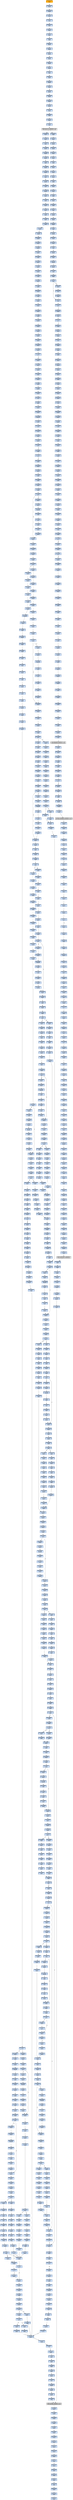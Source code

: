 strict digraph G {
	graph [bgcolor=transparent,
		name=G
	];
	node [color=lightsteelblue,
		fillcolor=lightsteelblue,
		shape=rectangle,
		style=filled
	];
	"0x01440473"	[label="0x01440473
shll"];
	"0x01440476"	[label="0x01440476
orl"];
	"0x01440473" -> "0x01440476"	[color="#000000"];
	"0x014400f1"	[label="0x014400f1
subl"];
	"0x014400f3"	[label="0x014400f3
shrl"];
	"0x014400f1" -> "0x014400f3"	[color="#000000"];
	"0x0041f178"	[label="0x0041f178
leal"];
	"0x0041f17e"	[label="0x0041f17e
movl"];
	"0x0041f178" -> "0x0041f17e"	[color="#000000"];
	"0x014402cc"	[label="0x014402cc
movl"];
	"0x014402cf"	[label="0x014402cf
movl"];
	"0x014402cc" -> "0x014402cf"	[color="#000000"];
	"0x014406eb"	[label="0x014406eb
cmpl"];
	"0x014406ee"	[label="0x014406ee
movl"];
	"0x014406eb" -> "0x014406ee"	[color="#000000"];
	"0x014400a0"	[label="0x014400a0
popl"];
	"0x014400a1"	[label="0x014400a1
leave"];
	"0x014400a0" -> "0x014400a1"	[color="#000000"];
	"0x01441298"	[label="0x01441298
ret"];
	"0x01440afc"	[label="0x01440afc
pushl"];
	"0x01441298" -> "0x01440afc"	[color="#000000"];
	"0x01440b19"	[label="0x01440b19
pushl"];
	"0x01440b1a"	[label="0x01440b1a
movl"];
	"0x01440b19" -> "0x01440b1a"	[color="#000000"];
	"0x014401b7"	[label="0x014401b7
movl"];
	"0x014401ba"	[label="0x014401ba
movl"];
	"0x014401b7" -> "0x014401ba"	[color="#000000"];
	"0x01440067"	[label="0x01440067
movl"];
	"0x0144006c"	[label="0x0144006c
movl"];
	"0x01440067" -> "0x0144006c"	[color="#000000"];
	"0x014402c3"	[label="0x014402c3
movl"];
	"0x014402c6"	[label="0x014402c6
movl"];
	"0x014402c3" -> "0x014402c6"	[color="#000000"];
	"0x01440539"	[label="0x01440539
subl"];
	"0x0144053c"	[label="0x0144053c
subl"];
	"0x01440539" -> "0x0144053c"	[color="#000000"];
	"0x01440769"	[label="0x01440769
movl"];
	"0x0144076c"	[label="0x0144076c
movl"];
	"0x01440769" -> "0x0144076c"	[color="#000000"];
	"0x014406f1"	[label="0x014406f1
jnl"];
	"0x01440702"	[label="0x01440702
subl"];
	"0x014406f1" -> "0x01440702"	[color="#000000",
		label=T];
	"0x014406f3"	[label="0x014406f3
shll"];
	"0x014406f1" -> "0x014406f3"	[color="#000000",
		label=F];
	"0x0144053e"	[label="0x0144053e
movl"];
	"0x01440540"	[label="0x01440540
shrl"];
	"0x0144053e" -> "0x01440540"	[color="#000000"];
	"0x0041f1a5"	[label="0x0041f1a5
movl"];
	"0x0041f1a7"	[label="0x0041f1a7
movl"];
	"0x0041f1a5" -> "0x0041f1a7"	[color="#000000"];
	"0x014403b1"	[label="0x014403b1
xorl"];
	"0x014403b3"	[label="0x014403b3
cmpl"];
	"0x014403b1" -> "0x014403b3"	[color="#000000"];
	"0x01440968"	[label="0x01440968
call"];
	"0x0144096d"	[label="0x0144096d
popl"];
	"0x01440968" -> "0x0144096d"	[color="#000000"];
	"0x0144028b"	[label="0x0144028b
movl"];
	"0x0144028e"	[label="0x0144028e
movl"];
	"0x0144028b" -> "0x0144028e"	[color="#000000"];
	"0x01440203"	[label="0x01440203
jae"];
	"0x01440219"	[label="0x01440219
subl"];
	"0x01440203" -> "0x01440219"	[color="#000000",
		label=T];
	"0x01440205"	[label="0x01440205
movl"];
	"0x01440203" -> "0x01440205"	[color="#000000",
		label=F];
	"0x014401b5"	[label="0x014401b5
subl"];
	"0x014401b5" -> "0x014401b7"	[color="#000000"];
	"0x014403e4"	[label="0x014403e4
movl"];
	"0x014403e6"	[label="0x014403e6
jmp"];
	"0x014403e4" -> "0x014403e6"	[color="#000000"];
	"0x01440763"	[label="0x01440763
shll"];
	"0x01440766"	[label="0x01440766
incl"];
	"0x01440763" -> "0x01440766"	[color="#000000"];
	"0x014409b5"	[label="0x014409b5
repz"];
	"0x014409b7"	[label="0x014409b7
movl"];
	"0x014409b5" -> "0x014409b7"	[color="#000000"];
	"0x014400de"	[label="0x014400de
imull"];
	"0x014400e1"	[label="0x014400e1
cmpl"];
	"0x014400de" -> "0x014400e1"	[color="#000000"];
	"0x01440ae4"	[label="0x01440ae4
nop"];
	"0x01440ae5"	[label="0x01440ae5
nop"];
	"0x01440ae4" -> "0x01440ae5"	[color="#000000"];
	"0x0041f0f8"	[label="0x0041f0f8
movb"];
	"0x0041f0fa"	[label="0x0041f0fa
incl"];
	"0x0041f0f8" -> "0x0041f0fa"	[color="#000000"];
	"0x014412ea"	[label="0x014412ea
pushl"];
	"0x014412eb"	[label="0x014412eb
call"];
	"0x014412ea" -> "0x014412eb"	[color="#000000"];
	"0x014409b9"	[label="0x014409b9
leal"];
	"0x014409bf"	[label="0x014409bf
addl"];
	"0x014409b9" -> "0x014409bf"	[color="#000000"];
	"0x0144032f"	[label="0x0144032f
movl"];
	"0x01440331"	[label="0x01440331
shrl"];
	"0x0144032f" -> "0x01440331"	[color="#000000"];
	"0x014410bc"	[label="0x014410bc
jne"];
	"0x014410c6"	[label="0x014410c6
addl"];
	"0x014410bc" -> "0x014410c6"	[color="#000000",
		label=T];
	"0x0144030f"	[label="0x0144030f
cmpl"];
	"0x01440314"	[label="0x01440314
jae"];
	"0x0144030f" -> "0x01440314"	[color="#000000"];
	"0x014400e4"	[label="0x014400e4
jae"];
	"0x014400e1" -> "0x014400e4"	[color="#000000"];
	"0x0041f1e0"	[label="0x0041f1e0
movl"];
	"0x0041f1e6"	[label="0x0041f1e6
movl"];
	"0x0041f1e0" -> "0x0041f1e6"	[color="#000000"];
	"0x014404d8"	[label="0x014404d8
addl"];
	"0x014404db"	[label="0x014404db
movl"];
	"0x014404d8" -> "0x014404db"	[color="#000000"];
	"0x014404cd"	[label="0x014404cd
cmpl"];
	"0x014404d1"	[label="0x014404d1
setge"];
	"0x014404cd" -> "0x014404d1"	[color="#000000"];
	"0x014402b1"	[label="0x014402b1
movl"];
	"0x014402b3"	[label="0x014402b3
movl"];
	"0x014402b1" -> "0x014402b3"	[color="#000000"];
	"0x0144072a"	[label="0x0144072a
jb"];
	"0x01440732"	[label="0x01440732
decl"];
	"0x0144072a" -> "0x01440732"	[color="#000000",
		label=T];
	"0x0144072c"	[label="0x0144072c
subl"];
	"0x0144072a" -> "0x0144072c"	[color="#000000",
		label=F];
	"0x014412e2"	[label="0x014412e2
pushl"];
	"0x014412e3"	[label="0x014412e3
movl"];
	"0x014412e2" -> "0x014412e3"	[color="#000000"];
	"0x01440421"	[label="0x01440421
movl"];
	"0x01440424"	[label="0x01440424
movl"];
	"0x01440421" -> "0x01440424"	[color="#000000"];
	"0x014410bf"	[label="0x014410bf
popl"];
	"0x014410c0"	[label="0x014410c0
popl"];
	"0x014410bf" -> "0x014410c0"	[color="#000000"];
	"0x01440223"	[label="0x01440223
subl"];
	"0x01440225"	[label="0x01440225
movl"];
	"0x01440223" -> "0x01440225"	[color="#000000"];
	"0x0144068f"	[label="0x0144068f
movl"];
	"0x01440692"	[label="0x01440692
movl"];
	"0x0144068f" -> "0x01440692"	[color="#000000"];
	"0x01440577"	[label="0x01440577
movl"];
	"0x0144057c"	[label="0x0144057c
subl"];
	"0x01440577" -> "0x0144057c"	[color="#000000"];
	"0x01440660"	[label="0x01440660
movl"];
	"0x01440663"	[label="0x01440663
shll"];
	"0x01440660" -> "0x01440663"	[color="#000000"];
	"0x01440b54"	[label="0x01440b54
pushl"];
	"0x01440b55"	[label="0x01440b55
pushl"];
	"0x01440b54" -> "0x01440b55"	[color="#000000"];
	"0x01440116"	[label="0x01440116
incl"];
	"0x01440117"	[label="0x01440117
addl"];
	"0x01440116" -> "0x01440117"	[color="#000000"];
	"0x014406c1"	[label="0x014406c1
shrl"];
	"0x014406c4"	[label="0x014406c4
subl"];
	"0x014406c1" -> "0x014406c4"	[color="#000000"];
	"0x0041f18b"	[label="0x0041f18b
pushl"];
	"0x0041f18e"	[label="0x0041f18e
pushl"];
	"0x0041f18b" -> "0x0041f18e"	[color="#000000"];
	"0x014403c1"	[label="0x014403c1
movl"];
	"0x014403c4"	[label="0x014403c4
subl"];
	"0x014403c1" -> "0x014403c4"	[color="#000000"];
	"0x014402d9"	[label="0x014402d9
andl"];
	"0x014402dd"	[label="0x014402dd
jmp"];
	"0x014402d9" -> "0x014402dd"	[color="#000000"];
	"0x014400be"	[label="0x014400be
jae"];
	"0x014400c0"	[label="0x014400c0
movl"];
	"0x014400be" -> "0x014400c0"	[color="#000000",
		label=F];
	"0x014400d7"	[label="0x014400d7
movl"];
	"0x014400be" -> "0x014400d7"	[color="#000000",
		label=T];
	"0x014407de"	[label="0x014407de
movb"];
	"0x014407e1"	[label="0x014407e1
movl"];
	"0x014407de" -> "0x014407e1"	[color="#000000"];
	"0x0144055c"	[label="0x0144055c
shll"];
	"0x0144055f"	[label="0x0144055f
incl"];
	"0x0144055c" -> "0x0144055f"	[color="#000000"];
	"0x01440448"	[label="0x01440448
subl"];
	"0x0144044b"	[label="0x0144044b
subl"];
	"0x01440448" -> "0x0144044b"	[color="#000000"];
	"0x01440b58"	[label="0x01440b58
call"];
	"0x01440b55" -> "0x01440b58"	[color="#000000"];
	"0x014400ae"	[label="0x014400ae
movl"];
	"0x014400b1"	[label="0x014400b1
shll"];
	"0x014400ae" -> "0x014400b1"	[color="#000000"];
	"0x01440220"	[label="0x01440220
shrl"];
	"0x01440220" -> "0x01440223"	[color="#000000"];
	"0x0144002c"	[label="0x0144002c
shll"];
	"0x0144002e"	[label="0x0144002e
movl"];
	"0x0144002c" -> "0x0144002e"	[color="#000000"];
	"0x01440b4f"	[label="0x01440b4f
pushl"];
	"0x01440b50"	[label="0x01440b50
movl"];
	"0x01440b4f" -> "0x01440b50"	[color="#000000"];
	"0x014404b3"	[label="0x014404b3
movl"];
	"0x014404b6"	[label="0x014404b6
movl"];
	"0x014404b3" -> "0x014404b6"	[color="#000000"];
	"0x014401f8"	[label="0x014401f8
movl"];
	"0x014401fa"	[label="0x014401fa
shrl"];
	"0x014401f8" -> "0x014401fa"	[color="#000000"];
	"0x01440302"	[label="0x01440302
movl"];
	"0x01440305"	[label="0x01440305
movl"];
	"0x01440302" -> "0x01440305"	[color="#000000"];
	"0x01440565"	[label="0x01440565
movl"];
	"0x01440568"	[label="0x01440568
movl"];
	"0x01440565" -> "0x01440568"	[color="#000000"];
	"0x014403c7"	[label="0x014403c7
incl"];
	"0x014403c4" -> "0x014403c7"	[color="#000000"];
	"0x014405ca"	[label="0x014405ca
cmpl"];
	"0x014405cf"	[label="0x014405cf
jae"];
	"0x014405ca" -> "0x014405cf"	[color="#000000"];
	"0x014405bd"	[label="0x014405bd
movl"];
	"0x014405c0"	[label="0x014405c0
movl"];
	"0x014405bd" -> "0x014405c0"	[color="#000000"];
	"0x014405e8"	[label="0x014405e8
movl"];
	"0x014405eb"	[label="0x014405eb
movl"];
	"0x014405e8" -> "0x014405eb"	[color="#000000"];
	"0x01440995"	[label="0x01440995
lodsl"];
	"0x01440996"	[label="0x01440996
stosl"];
	"0x01440995" -> "0x01440996"	[color="#000000"];
	"0x0144069a"	[label="0x0144069a
imull"];
	"0x0144069d"	[label="0x0144069d
cmpl"];
	"0x0144069a" -> "0x0144069d"	[color="#000000"];
	"0x014400ec"	[label="0x014400ec
movl"];
	"0x014400ec" -> "0x014400f1"	[color="#000000"];
	"0x014406a2"	[label="0x014406a2
movl"];
	"0x014406a4"	[label="0x014406a4
movl"];
	"0x014406a2" -> "0x014406a4"	[color="#000000"];
	"0x014405a5"	[label="0x014405a5
subl"];
	"0x014405a7"	[label="0x014405a7
movl"];
	"0x014405a5" -> "0x014405a7"	[color="#000000"];
	"0x0041f1aa"	[label="0x0041f1aa
movl"];
	"0x0041f1ad"	[label="0x0041f1ad
addl"];
	"0x0041f1aa" -> "0x0041f1ad"	[color="#000000"];
	"0x0144023c"	[label="0x0144023c
cmpl"];
	"0x01440240"	[label="0x01440240
movb"];
	"0x0144023c" -> "0x01440240"	[color="#000000"];
	"0x014412df"	[label="0x014412df
ret"];
	"0x014411a7"	[label="0x014411a7
popl"];
	"0x014412df" -> "0x014411a7"	[color="#000000"];
	"0x014406c9"	[label="0x014406c9
leal"];
	"0x014406cd"	[label="0x014406cd
decl"];
	"0x014406c9" -> "0x014406cd"	[color="#000000"];
	"0x0144085a"	[label="0x0144085a
pushl"];
	"0x0144085b"	[label="0x0144085b
pushl"];
	"0x0144085a" -> "0x0144085b"	[color="#000000"];
	"0x01440b18"	[label="0x01440b18
ret"];
	"0x01440b18" -> "0x0041f1e0"	[color="#000000"];
	"0x014407b3"	[label="0x014407b3
movl"];
	"0x014407b6"	[label="0x014407b6
je"];
	"0x014407b3" -> "0x014407b6"	[color="#000000"];
	"0x01440177"	[label="0x01440177
incl"];
	"0x0144017a"	[label="0x0144017a
movl"];
	"0x01440177" -> "0x0144017a"	[color="#000000"];
	"0x0041f202"	[label="0x0041f202
jmp"];
	"0x014400b9"	[label="0x014400b9
cmpl"];
	"0x014400b9" -> "0x014400be"	[color="#000000"];
	"0x01440164"	[label="0x01440164
jae"];
	"0x01440166"	[label="0x01440166
movl"];
	"0x01440164" -> "0x01440166"	[color="#000000",
		label=F];
	"0x0144017d"	[label="0x0144017d
movl"];
	"0x01440164" -> "0x0144017d"	[color="#000000",
		label=T];
	"0x014412fd"	[label="0x014412fd
addl"];
	"0x01441300"	[label="0x01441300
leal"];
	"0x014412fd" -> "0x01441300"	[color="#000000"];
	"0x01440077"	[label="0x01440077
pushl"];
	"0x01440079"	[label="0x01440079
movl"];
	"0x01440077" -> "0x01440079"	[color="#000000"];
	"0x01440abc"	[label="0x01440abc
movl"];
	"0x01440abf"	[label="0x01440abf
movl"];
	"0x01440abc" -> "0x01440abf"	[color="#000000"];
	"0x0144040d"	[label="0x0144040d
movl"];
	"0x01440410"	[label="0x01440410
movl"];
	"0x0144040d" -> "0x01440410"	[color="#000000"];
	"0x01440794"	[label="0x01440794
movl"];
	"0x01440796"	[label="0x01440796
shrl"];
	"0x01440794" -> "0x01440796"	[color="#000000"];
	"0x014401df"	[label="0x014401df
movl"];
	"0x014401e2"	[label="0x014401e2
movl"];
	"0x014401df" -> "0x014401e2"	[color="#000000"];
	"0x01440557"	[label="0x01440557
shll"];
	"0x0144055a"	[label="0x0144055a
orl"];
	"0x01440557" -> "0x0144055a"	[color="#000000"];
	"0x01440617"	[label="0x01440617
movl"];
	"0x0144061a"	[label="0x0144061a
subl"];
	"0x01440617" -> "0x0144061a"	[color="#000000"];
	"0x01440104"	[label="0x01440104
pushl"];
	"0x01440106"	[label="0x01440106
popl"];
	"0x01440104" -> "0x01440106"	[color="#000000"];
	"0x014402f9"	[label="0x014402f9
movl"];
	"0x014402fb"	[label="0x014402fb
shrl"];
	"0x014402f9" -> "0x014402fb"	[color="#000000"];
	"0x01440862"	[label="0x01440862
pushl"];
	"0x01440863"	[label="0x01440863
leal"];
	"0x01440862" -> "0x01440863"	[color="#000000"];
	"0x01440101"	[label="0x01440101
andl"];
	"0x01440101" -> "0x01440104"	[color="#000000"];
	"0x0144046a"	[label="0x0144046a
movl"];
	"0x0144046d"	[label="0x0144046d
movl"];
	"0x0144046a" -> "0x0144046d"	[color="#000000"];
	"0x014400ea"	[label="0x014400ea
movl"];
	"0x014400ea" -> "0x014400ec"	[color="#000000"];
	"0x014406e4"	[label="0x014406e4
andl"];
	"0x014406e7"	[label="0x014406e7
decl"];
	"0x014406e4" -> "0x014406e7"	[color="#000000"];
	"0x0144097a"	[label="0x0144097a
movl"];
	"0x0144097d"	[label="0x0144097d
addl"];
	"0x0144097a" -> "0x0144097d"	[color="#000000"];
	"0x0041f186"	[label="0x0041f186
pushl"];
	"0x0041f186" -> "0x0041f18b"	[color="#000000"];
	"0x0041f16f"	[label="0x0041f16f
addl"];
	"0x0041f172"	[label="0x0041f172
pushl"];
	"0x0041f16f" -> "0x0041f172"	[color="#000000"];
	"0x01440406"	[label="0x01440406
cmpl"];
	"0x0144040b"	[label="0x0144040b
jae"];
	"0x01440406" -> "0x0144040b"	[color="#000000"];
	"0x014406d0"	[label="0x014406d0
jne"];
	"0x014406cd" -> "0x014406d0"	[color="#000000"];
	"0x0041f1fd"	[label="0x0041f1fd
popl"];
	"0x0041f1fe"	[label="0x0041f1fe
popl"];
	"0x0041f1fd" -> "0x0041f1fe"	[color="#000000"];
	"0x0041f1db"	[label="0x0041f1db
movl"];
	"0x0041f1de"	[label="0x0041f1de
call"];
	"0x0041f1db" -> "0x0041f1de"	[color="#000000"];
	"0x01440441"	[label="0x01440441
movl"];
	"0x01440444"	[label="0x01440444
movl"];
	"0x01440441" -> "0x01440444"	[color="#000000"];
	"0x01440745"	[label="0x01440745
xorl"];
	"0x01440747"	[label="0x01440747
incl"];
	"0x01440745" -> "0x01440747"	[color="#000000"];
	"0x0041f076"	[label="0x0041f076
movl"];
	"0x0041f07a"	[label="0x0041f07a
cld"];
	"0x0041f076" -> "0x0041f07a"	[color="#000000"];
	"0x01440369"	[label="0x01440369
movl"];
	"0x0144036c"	[label="0x0144036c
shll"];
	"0x01440369" -> "0x0144036c"	[color="#000000"];
	"0x01440043"	[label="0x01440043
decl"];
	"0x01440044"	[label="0x01440044
decl"];
	"0x01440043" -> "0x01440044"	[color="#000000"];
	"0x0144085e"	[label="0x0144085e
addl"];
	"0x0144085b" -> "0x0144085e"	[color="#000000"];
	"0x01440092"	[label="0x01440092
movl"];
	"0x01440095"	[label="0x01440095
jne"];
	"0x01440092" -> "0x01440095"	[color="#000000"];
	"0x0144044d"	[label="0x0144044d
movl"];
	"0x0144044f"	[label="0x0144044f
shrl"];
	"0x0144044d" -> "0x0144044f"	[color="#000000"];
	"0x014400a2"	[label="0x014400a2
ret"];
	"0x0144086c"	[label="0x0144086c
pushl"];
	"0x014400a2" -> "0x0144086c"	[color="#000000"];
	"0x0041f07b"	[label="0x0041f07b
movb"];
	"0x0041f07d"	[label="0x0041f07d
xorl"];
	"0x0041f07b" -> "0x0041f07d"	[color="#000000"];
	"0x014407aa"	[label="0x014407aa
shll"];
	"0x014407ad"	[label="0x014407ad
decl"];
	"0x014407aa" -> "0x014407ad"	[color="#000000"];
	"0x0144096e"	[label="0x0144096e
subl"];
	"0x01440974"	[label="0x01440974
leal"];
	"0x0144096e" -> "0x01440974"	[color="#000000"];
	"0x014404b9"	[label="0x014404b9
movl"];
	"0x014404bc"	[label="0x014404bc
movl"];
	"0x014404b9" -> "0x014404bc"	[color="#000000"];
	"0x01440ae2"	[label="0x01440ae2
nop"];
	"0x01440ae3"	[label="0x01440ae3
nop"];
	"0x01440ae2" -> "0x01440ae3"	[color="#000000"];
	"0x01440570"	[label="0x01440570
cmpl"];
	"0x01440573"	[label="0x01440573
jae"];
	"0x01440570" -> "0x01440573"	[color="#000000"];
	"0x014410c9"	[label="0x014410c9
jmp"];
	"0x014410c6" -> "0x014410c9"	[color="#000000"];
	"0x014403dd"	[label="0x014403dd
movl"];
	"0x014403df"	[label="0x014403df
shrl"];
	"0x014403dd" -> "0x014403df"	[color="#000000"];
	"0x01440985"	[label="0x01440985
movl"];
	"0x01440988"	[label="0x01440988
movl"];
	"0x01440985" -> "0x01440988"	[color="#000000"];
	"0x0041f1b1"	[label="0x0041f1b1
movl"];
	"0x0041f1b4"	[label="0x0041f1b4
addl"];
	"0x0041f1b1" -> "0x0041f1b4"	[color="#000000"];
	"0x01440b45"	[label="0x01440b45
addl"];
	"0x01440b47"	[label="0x01440b47
addl"];
	"0x01440b45" -> "0x01440b47"	[color="#000000"];
	"0x014411c1"	[label="0x014411c1
leave"];
	"0x014411c2"	[label="0x014411c2
ret"];
	"0x014411c1" -> "0x014411c2"	[color="#000000"];
	"0x0041f1ff"	[label="0x0041f1ff
popl"];
	"0x0041f1fe" -> "0x0041f1ff"	[color="#000000"];
	"0x0144008e"	[label="0x0144008e
incl"];
	"0x01440091"	[label="0x01440091
decl"];
	"0x0144008e" -> "0x01440091"	[color="#000000"];
	"0x0144006e"	[label="0x0144006e
repz"];
	"0x01440070"	[label="0x01440070
movl"];
	"0x0144006e" -> "0x01440070"	[color="#000000"];
	"0x0041f1c0"	[label="0x0041f1c0
pushl"];
	"0x0041f1c1"	[label="0x0041f1c1
call"];
	"0x0041f1c0" -> "0x0041f1c1"	[color="#000000"];
	"0x014401d0"	[label="0x014401d0
jmp"];
	"0x01440233"	[label="0x01440233
movl"];
	"0x014401d0" -> "0x01440233"	[color="#000000"];
	"0x014402c9"	[label="0x014402c9
movl"];
	"0x014402c6" -> "0x014402c9"	[color="#000000"];
	"0x01440551"	[label="0x01440551
movl"];
	"0x01440554"	[label="0x01440554
movzbl"];
	"0x01440551" -> "0x01440554"	[color="#000000"];
	"0x01440783"	[label="0x01440783
subl"];
	"0x01440785"	[label="0x01440785
shrl"];
	"0x01440783" -> "0x01440785"	[color="#000000"];
	"0x01440697"	[label="0x01440697
shrl"];
	"0x01440697" -> "0x0144069a"	[color="#000000"];
	"0x0041f114"	[label="0x0041f114
movl"];
	"0x0041f118"	[label="0x0041f118
popa"];
	"0x0041f114" -> "0x0041f118"	[color="#000000"];
	"0x0041f201"	[label="0x0041f201
popl"];
	"0x0041f201" -> "0x0041f202"	[color="#000000"];
	"0x01440169"	[label="0x01440169
movl"];
	"0x01440166" -> "0x01440169"	[color="#000000"];
	"0x01440876"	[label="0x01440876
call"];
	VIRTUALFREE_KERNEL32_DLL	[color=lightgrey,
		fillcolor=lightgrey,
		label="VIRTUALFREE_KERNEL32_DLL
VIRTUALFREE-KERNEL32-DLL"];
	"0x01440876" -> VIRTUALFREE_KERNEL32_DLL	[color="#000000"];
	"0x00401014"	[label="0x00401014
xorl"];
	"0x00401016"	[label="0x00401016
jmp"];
	"0x00401014" -> "0x00401016"	[color="#000000"];
	"0x01440347"	[label="0x01440347
shrl"];
	"0x0144034a"	[label="0x0144034a
addl"];
	"0x01440347" -> "0x0144034a"	[color="#000000"];
	"0x014402f7"	[label="0x014402f7
subl"];
	"0x014402f7" -> "0x014402f9"	[color="#000000"];
	"0x014404bf"	[label="0x014404bf
movl"];
	"0x014404c2"	[label="0x014404c2
movl"];
	"0x014404bf" -> "0x014404c2"	[color="#000000"];
	"0x0144059b"	[label="0x0144059b
subl"];
	"0x0144059e"	[label="0x0144059e
subl"];
	"0x0144059b" -> "0x0144059e"	[color="#000000"];
	"0x0144099c"	[label="0x0144099c
cmpl"];
	"0x014409a0"	[label="0x014409a0
je"];
	"0x0144099c" -> "0x014409a0"	[color="#000000"];
	"0x01440334"	[label="0x01440334
imull"];
	"0x01440331" -> "0x01440334"	[color="#000000"];
	"0x01440291"	[label="0x01440291
movzbl"];
	"0x0144028e" -> "0x01440291"	[color="#000000"];
	"0x01440035"	[label="0x01440035
shll"];
	"0x01440037"	[label="0x01440037
movl"];
	"0x01440035" -> "0x01440037"	[color="#000000"];
	"0x014409c1"	[label="0x014409c1
addl"];
	"0x014409bf" -> "0x014409c1"	[color="#000000"];
	"0x01440207"	[label="0x01440207
movl"];
	"0x0144020c"	[label="0x0144020c
subl"];
	"0x01440207" -> "0x0144020c"	[color="#000000"];
	"0x0144021e"	[label="0x0144021e
movl"];
	"0x0144021e" -> "0x01440220"	[color="#000000"];
	"0x01440033"	[label="0x01440033
movl"];
	"0x01440033" -> "0x01440035"	[color="#000000"];
	"0x0144021c"	[label="0x0144021c
subl"];
	"0x0144021c" -> "0x0144021e"	[color="#000000"];
	"0x014405aa"	[label="0x014405aa
addl"];
	"0x014405a7" -> "0x014405aa"	[color="#000000"];
	"0x014401fd"	[label="0x014401fd
imull"];
	"0x01440200"	[label="0x01440200
cmpl"];
	"0x014401fd" -> "0x01440200"	[color="#000000"];
	"0x014407ee"	[label="0x014407ee
cmpl"];
	"0x014407f1"	[label="0x014407f1
jb"];
	"0x014407ee" -> "0x014407f1"	[color="#000000"];
	"0x01440573" -> "0x0144059b"	[color="#000000",
		label=T];
	"0x01440575"	[label="0x01440575
movl"];
	"0x01440573" -> "0x01440575"	[color="#000000",
		label=F];
	"0x014409b3"	[label="0x014409b3
addl"];
	"0x014409b3" -> "0x014409b5"	[color="#000000"];
	"0x01440b03"	[label="0x01440b03
pushl"];
	"0x01440b09"	[label="0x01440b09
call"];
	"0x01440b03" -> "0x01440b09"	[color="#000000"];
	"0x0144007f"	[label="0x0144007f
popl"];
	"0x01440080"	[label="0x01440080
movl"];
	"0x0144007f" -> "0x01440080"	[color="#000000"];
	"0x0144003a"	[label="0x0144003a
addl"];
	"0x0144003c"	[label="0x0144003c
movl"];
	"0x0144003a" -> "0x0144003c"	[color="#000000"];
	"0x0144016c"	[label="0x0144016c
movzbl"];
	"0x01440169" -> "0x0144016c"	[color="#000000"];
	"0x01441097"	[label="0x01441097
cmpl"];
	"0x01441099"	[label="0x01441099
je"];
	"0x01441097" -> "0x01441099"	[color="#000000"];
	"0x0144044b" -> "0x0144044d"	[color="#000000"];
	"0x014404c5"	[label="0x014404c5
movl"];
	"0x014404c2" -> "0x014404c5"	[color="#000000"];
	"0x0041f1e8"	[label="0x0041f1e8
movl"];
	"0x0041f1eb"	[label="0x0041f1eb
popl"];
	"0x0041f1e8" -> "0x0041f1eb"	[color="#000000"];
	"0x00401005"	[label="0x00401005
pushl"];
	"0x00401006"	[label="0x00401006
pushl"];
	"0x00401005" -> "0x00401006"	[color="#000000"];
	"0x0144056a"	[label="0x0144056a
shrl"];
	"0x01440568" -> "0x0144056a"	[color="#000000"];
	"0x01440b36"	[label="0x01440b36
call"];
	LOADLIBRARYA_KERNEL32_DLL	[color=lightgrey,
		fillcolor=lightgrey,
		label="LOADLIBRARYA_KERNEL32_DLL
LOADLIBRARYA-KERNEL32-DLL"];
	"0x01440b36" -> LOADLIBRARYA_KERNEL32_DLL	[color="#000000"];
	"0x014400f6"	[label="0x014400f6
addl"];
	"0x014400f3" -> "0x014400f6"	[color="#000000"];
	"0x0041f19e"	[label="0x0041f19e
movl"];
	"0x0041f1a0"	[label="0x0041f1a0
movl"];
	"0x0041f19e" -> "0x0041f1a0"	[color="#000000"];
	"0x0144017a" -> "0x0144017d"	[color="#000000"];
	"0x01440398"	[label="0x01440398
subl"];
	"0x0144039a"	[label="0x0144039a
shrl"];
	"0x01440398" -> "0x0144039a"	[color="#000000"];
	"0x014407a6"	[label="0x014407a6
leal"];
	"0x014407a6" -> "0x014407aa"	[color="#000000"];
	"0x0041f1b9"	[label="0x0041f1b9
addl"];
	"0x0041f1bb"	[label="0x0041f1bb
leal"];
	"0x0041f1b9" -> "0x0041f1bb"	[color="#000000"];
	"0x0144029f"	[label="0x0144029f
movl"];
	"0x014402a2"	[label="0x014402a2
movl"];
	"0x0144029f" -> "0x014402a2"	[color="#000000"];
	"0x0144060c"	[label="0x0144060c
shll"];
	"0x0144060f"	[label="0x0144060f
movl"];
	"0x0144060c" -> "0x0144060f"	[color="#000000"];
	"0x014409a9"	[label="0x014409a9
movl"];
	"0x014409ae"	[label="0x014409ae
addl"];
	"0x014409a9" -> "0x014409ae"	[color="#000000"];
	"0x01440964"	[label="0x01440964
pushl"];
	"0x0041f1de" -> "0x01440964"	[color="#000000"];
	"0x01440013"	[label="0x01440013
movl"];
	"0x01440016"	[label="0x01440016
movl"];
	"0x01440013" -> "0x01440016"	[color="#000000"];
	"0x014400b6"	[label="0x014400b6
leal"];
	"0x014400b6" -> "0x014400b9"	[color="#000000"];
	"0x014402b8"	[label="0x014402b8
subl"];
	"0x014402ba"	[label="0x014402ba
shrl"];
	"0x014402b8" -> "0x014402ba"	[color="#000000"];
	"0x01440ac1"	[label="0x01440ac1
cmpl"];
	"0x01440abf" -> "0x01440ac1"	[color="#000000"];
	"0x014406a9"	[label="0x014406a9
subl"];
	"0x014406a4" -> "0x014406a9"	[color="#000000"];
	"0x01440621"	[label="0x01440621
subl"];
	"0x01440623"	[label="0x01440623
movl"];
	"0x01440621" -> "0x01440623"	[color="#000000"];
	"0x01440b20"	[label="0x01440b20
pushl"];
	"0x01440b21"	[label="0x01440b21
pushl"];
	"0x01440b20" -> "0x01440b21"	[color="#000000"];
	"0x014410bb"	[label="0x014410bb
incl"];
	"0x014410bb" -> "0x014410bc"	[color="#000000"];
	"0x01440adc"	[label="0x01440adc
movl"];
	"0x01440ade"	[label="0x01440ade
nop"];
	"0x01440adc" -> "0x01440ade"	[color="#000000"];
	"0x0144009c"	[label="0x0144009c
xorl"];
	"0x0144009e"	[label="0x0144009e
popl"];
	"0x0144009c" -> "0x0144009e"	[color="#000000"];
	"0x01440213"	[label="0x01440213
movl"];
	"0x01440215"	[label="0x01440215
addl"];
	"0x01440213" -> "0x01440215"	[color="#000000"];
	"0x0144078d"	[label="0x0144078d
addl"];
	"0x0144078f"	[label="0x0144078f
jmp"];
	"0x0144078d" -> "0x0144078f"	[color="#000000"];
	"0x01440089"	[label="0x01440089
shll"];
	"0x0144008c"	[label="0x0144008c
orl"];
	"0x01440089" -> "0x0144008c"	[color="#000000"];
	"0x0144018c"	[label="0x0144018c
movl"];
	"0x0144018e"	[label="0x0144018e
movl"];
	"0x0144018c" -> "0x0144018e"	[color="#000000"];
	"0x014401e8"	[label="0x014401e8
shll"];
	"0x014401eb"	[label="0x014401eb
orl"];
	"0x014401e8" -> "0x014401eb"	[color="#000000"];
	"0x01440965"	[label="0x01440965
pushl"];
	"0x01440964" -> "0x01440965"	[color="#000000"];
	"0x014400db"	[label="0x014400db
shrl"];
	"0x014400db" -> "0x014400de"	[color="#000000"];
	"0x0144031c"	[label="0x0144031c
movzbl"];
	"0x0144031f"	[label="0x0144031f
shll"];
	"0x0144031c" -> "0x0144031f"	[color="#000000"];
	"0x014402e6"	[label="0x014402e6
movl"];
	"0x014402dd" -> "0x014402e6"	[color="#000000"];
	"0x01440861"	[label="0x01440861
pushl"];
	"0x0144085e" -> "0x01440861"	[color="#000000"];
	"0x014411b7"	[label="0x014411b7
addl"];
	"0x014411ba"	[label="0x014411ba
jmp"];
	"0x014411b7" -> "0x014411ba"	[color="#000000"];
	"0x01440997"	[label="0x01440997
lodsl"];
	"0x01440998"	[label="0x01440998
stosl"];
	"0x01440997" -> "0x01440998"	[color="#000000"];
	"0x01440345"	[label="0x01440345
subl"];
	"0x01440345" -> "0x01440347"	[color="#000000"];
	"0x01440107"	[label="0x01440107
subb"];
	"0x0144010a"	[label="0x0144010a
xorl"];
	"0x01440107" -> "0x0144010a"	[color="#000000"];
	"0x014404a5"	[label="0x014404a5
subl"];
	"0x014404a8"	[label="0x014404a8
subl"];
	"0x014404a5" -> "0x014404a8"	[color="#000000"];
	"0x01440019"	[label="0x01440019
andl"];
	"0x01440016" -> "0x01440019"	[color="#000000"];
	"0x0041f190"	[label="0x0041f190
movl"];
	"0x0041f18e" -> "0x0041f190"	[color="#000000"];
	"0x014401c2"	[label="0x014401c2
je"];
	"0x0144022b"	[label="0x0144022b
cmpl"];
	"0x014401c2" -> "0x0144022b"	[color="#000000",
		label=T];
	"0x014401c4"	[label="0x014401c4
cmpl"];
	"0x014401c2" -> "0x014401c4"	[color="#000000",
		label=F];
	"0x01440248"	[label="0x01440248
andl"];
	"0x0144024c"	[label="0x0144024c
jmp"];
	"0x01440248" -> "0x0144024c"	[color="#000000"];
	"0x014407e4"	[label="0x014407e4
je"];
	"0x014407e1" -> "0x014407e4"	[color="#000000"];
	"0x0144033a"	[label="0x0144033a
jae"];
	"0x01440340"	[label="0x01440340
movl"];
	"0x0144033a" -> "0x01440340"	[color="#000000",
		label=F];
	"0x014403eb"	[label="0x014403eb
subl"];
	"0x0144033a" -> "0x014403eb"	[color="#000000",
		label=T];
	"0x014406d8"	[label="0x014406d8
movl"];
	"0x014406da"	[label="0x014406da
jl"];
	"0x014406d8" -> "0x014406da"	[color="#000000"];
	"0x014406a0"	[label="0x014406a0
jae"];
	"0x0144069d" -> "0x014406a0"	[color="#000000"];
	"0x0144078a"	[label="0x0144078a
movl"];
	"0x0144078a" -> "0x0144078d"	[color="#000000"];
	"0x0040100d"	[label="0x0040100d
movl"];
	"0x0040100d" -> "0x00401014"	[color="#000000"];
	"0x0144002a"	[label="0x0144002a
movl"];
	"0x0144002a" -> "0x0144002c"	[color="#000000"];
	"0x014401d5"	[label="0x014401d5
leal"];
	"0x014401d8"	[label="0x014401d8
cmpl"];
	"0x014401d5" -> "0x014401d8"	[color="#000000"];
	"0x014406a0" -> "0x014406a2"	[color="#000000",
		label=F];
	"0x014406b7"	[label="0x014406b7
subl"];
	"0x014406a0" -> "0x014406b7"	[color="#000000",
		label=T];
	"0x014409a7"	[label="0x014409a7
je"];
	"0x014409a7" -> "0x014409a9"	[color="#000000",
		label=F];
	"0x01440337"	[label="0x01440337
cmpl"];
	"0x01440334" -> "0x01440337"	[color="#000000"];
	"0x014404f1"	[label="0x014404f1
movl"];
	"0x014404f4"	[label="0x014404f4
movzbl"];
	"0x014404f1" -> "0x014404f4"	[color="#000000"];
	"0x0144053c" -> "0x0144053e"	[color="#000000"];
	"0x014411c2" -> "0x014410bb"	[color="#000000"];
	"0x014401ca"	[label="0x014401ca
jl"];
	"0x014401ca" -> "0x014401d0"	[color="#000000",
		label=F];
	"0x01440452"	[label="0x01440452
subl"];
	"0x01440454"	[label="0x01440454
movl"];
	"0x01440452" -> "0x01440454"	[color="#000000"];
	"0x014405e5"	[label="0x014405e5
movl"];
	"0x014405e5" -> "0x014405e8"	[color="#000000"];
	"0x01440626"	[label="0x01440626
movl"];
	"0x01440629"	[label="0x01440629
leal"];
	"0x01440626" -> "0x01440629"	[color="#000000"];
	"0x0144065b"	[label="0x0144065b
jmp"];
	"0x0144065b" -> "0x01440660"	[color="#000000"];
	"0x01440999"	[label="0x01440999
lodsl"];
	"0x0144099a"	[label="0x0144099a
stosl"];
	"0x01440999" -> "0x0144099a"	[color="#000000"];
	"0x01440b12"	[label="0x01440b12
addl"];
	"0x01440b14"	[label="0x01440b14
popl"];
	"0x01440b12" -> "0x01440b14"	[color="#000000"];
	"0x01440791"	[label="0x01440791
subl"];
	"0x01440791" -> "0x01440794"	[color="#000000"];
	"0x0041f071"	[label="0x0041f071
pusha"];
	"0x0041f1c1" -> "0x0041f071"	[color="#000000"];
	"0x014404b1"	[label="0x014404b1
movl"];
	"0x014404b1" -> "0x014404b3"	[color="#000000"];
	"0x01440547"	[label="0x01440547
cmpl"];
	"0x0144054c"	[label="0x0144054c
jae"];
	"0x01440547" -> "0x0144054c"	[color="#000000"];
	"0x014401b0"	[label="0x014401b0
movl"];
	"0x014401b2"	[label="0x014401b2
shrl"];
	"0x014401b0" -> "0x014401b2"	[color="#000000"];
	"0x0144130f"	[label="0x0144130f
leal"];
	"0x01441312"	[label="0x01441312
pushl"];
	"0x0144130f" -> "0x01441312"	[color="#000000"];
	"0x014403f0"	[label="0x014403f0
movl"];
	"0x014403f2"	[label="0x014403f2
shrl"];
	"0x014403f0" -> "0x014403f2"	[color="#000000"];
	"0x01440497"	[label="0x01440497
subl"];
	"0x01440499"	[label="0x01440499
shrl"];
	"0x01440497" -> "0x01440499"	[color="#000000"];
	"0x01440520"	[label="0x01440520
addl"];
	"0x01440522"	[label="0x01440522
shll"];
	"0x01440520" -> "0x01440522"	[color="#000000"];
	"0x0144037f"	[label="0x0144037f
movl"];
	"0x01440382"	[label="0x01440382
movl"];
	"0x0144037f" -> "0x01440382"	[color="#000000"];
	"0x0144079b"	[label="0x0144079b
movl"];
	"0x0144079e"	[label="0x0144079e
subl"];
	"0x0144079b" -> "0x0144079e"	[color="#000000"];
	"0x014411bf"	[label="0x014411bf
popl"];
	"0x014411c0"	[label="0x014411c0
popl"];
	"0x014411bf" -> "0x014411c0"	[color="#000000"];
	"0x0144098b"	[label="0x0144098b
addl"];
	"0x01440988" -> "0x0144098b"	[color="#000000"];
	"0x014405e2"	[label="0x014405e2
incl"];
	"0x014405e2" -> "0x014405e5"	[color="#000000"];
	"0x014412f7"	[label="0x014412f7
movl"];
	"0x014412fa"	[label="0x014412fa
movl"];
	"0x014412f7" -> "0x014412fa"	[color="#000000"];
	"0x0144057e"	[label="0x0144057e
shrl"];
	"0x0144057c" -> "0x0144057e"	[color="#000000"];
	"0x01440687"	[label="0x01440687
orl"];
	"0x01440689"	[label="0x01440689
shll"];
	"0x01440687" -> "0x01440689"	[color="#000000"];
	"0x014407b0"	[label="0x014407b0
jne"];
	"0x014407b2"	[label="0x014407b2
incl"];
	"0x014407b0" -> "0x014407b2"	[color="#000000",
		label=F];
	"0x0144032d"	[label="0x0144032d
movl"];
	"0x0144032d" -> "0x0144032f"	[color="#000000"];
	"0x014402e9"	[label="0x014402e9
addl"];
	"0x014402e6" -> "0x014402e9"	[color="#000000"];
	"0x01441172"	[label="0x01441172
movl"];
	"0x01441174"	[label="0x01441174
testl"];
	"0x01441172" -> "0x01441174"	[color="#000000"];
	"0x0144036f"	[label="0x0144036f
movl"];
	"0x01440371"	[label="0x01440371
movl"];
	"0x0144036f" -> "0x01440371"	[color="#000000"];
	"0x014409a5"	[label="0x014409a5
testl"];
	"0x014409a5" -> "0x014409a7"	[color="#000000"];
	"0x01440478"	[label="0x01440478
shll"];
	"0x0144047b"	[label="0x0144047b
incl"];
	"0x01440478" -> "0x0144047b"	[color="#000000"];
	"0x014400ab"	[label="0x014400ab
movl"];
	"0x014400ab" -> "0x014400ae"	[color="#000000"];
	"0x01440723"	[label="0x01440723
shrl"];
	"0x01440725"	[label="0x01440725
addl"];
	"0x01440723" -> "0x01440725"	[color="#000000"];
	"0x014407eb"	[label="0x014407eb
movl"];
	"0x0144024c" -> "0x014407eb"	[color="#000000"];
	"0x014403f5"	[label="0x014403f5
subl"];
	"0x014403f2" -> "0x014403f5"	[color="#000000"];
	"0x014402d2"	[label="0x014402d2
movl"];
	"0x014402cf" -> "0x014402d2"	[color="#000000"];
	"0x0144007c"	[label="0x0144007c
orl"];
	"0x01440079" -> "0x0144007c"	[color="#000000"];
	"0x01440543"	[label="0x01440543
subl"];
	"0x01440540" -> "0x01440543"	[color="#000000"];
	"0x014405df"	[label="0x014405df
shll"];
	"0x014405df" -> "0x014405e2"	[color="#000000"];
	"0x014404ac"	[label="0x014404ac
shrl"];
	"0x014404af"	[label="0x014404af
subl"];
	"0x014404ac" -> "0x014404af"	[color="#000000"];
	"0x0144042b"	[label="0x0144042b
imull"];
	"0x0144042e"	[label="0x0144042e
cmpl"];
	"0x0144042b" -> "0x0144042e"	[color="#000000"];
	"0x0144061e"	[label="0x0144061e
shrl"];
	"0x0144061e" -> "0x01440621"	[color="#000000"];
	"0x014407b2" -> "0x014407b3"	[color="#000000"];
	"0x01440284"	[label="0x01440284
cmpl"];
	"0x01440289"	[label="0x01440289
jae"];
	"0x01440284" -> "0x01440289"	[color="#000000"];
	"0x0041f193"	[label="0x0041f193
addl"];
	"0x0041f195"	[label="0x0041f195
movl"];
	"0x0041f193" -> "0x0041f195"	[color="#000000"];
	"0x01440271"	[label="0x01440271
subl"];
	"0x01440273"	[label="0x01440273
movl"];
	"0x01440271" -> "0x01440273"	[color="#000000"];
	"0x014407ad" -> "0x014407b0"	[color="#000000"];
	"0x0041f1be"	[label="0x0041f1be
pushl"];
	"0x0041f1bb" -> "0x0041f1be"	[color="#000000"];
	"0x0144013c"	[label="0x0144013c
movzbl"];
	"0x01440140"	[label="0x01440140
movl"];
	"0x0144013c" -> "0x01440140"	[color="#000000"];
	"0x0144044f" -> "0x01440452"	[color="#000000"];
	"0x014400a1" -> "0x014400a2"	[color="#000000"];
	"0x01440581"	[label="0x01440581
addl"];
	"0x01440583"	[label="0x01440583
shll"];
	"0x01440581" -> "0x01440583"	[color="#000000"];
	"0x01440712"	[label="0x01440712
movzbl"];
	"0x01440715"	[label="0x01440715
shll"];
	"0x01440712" -> "0x01440715"	[color="#000000"];
	"0x01440705"	[label="0x01440705
cmpl"];
	"0x01440702" -> "0x01440705"	[color="#000000"];
	"0x01441090"	[label="0x01441090
xorl"];
	"0x014410c9" -> "0x01441090"	[color="#000000"];
	"0x014404f7"	[label="0x014404f7
shll"];
	"0x014404fa"	[label="0x014404fa
orl"];
	"0x014404f7" -> "0x014404fa"	[color="#000000"];
	"0x014406f9"	[label="0x014406f9
leal"];
	"0x01440700"	[label="0x01440700
jmp"];
	"0x014406f9" -> "0x01440700"	[color="#000000"];
	"0x01441176"	[label="0x01441176
je"];
	"0x01441174" -> "0x01441176"	[color="#000000"];
	"0x01440b15"	[label="0x01440b15
popl"];
	"0x01440b14" -> "0x01440b15"	[color="#000000"];
	"0x01440111"	[label="0x01440111
shll"];
	"0x01440113"	[label="0x01440113
movl"];
	"0x01440111" -> "0x01440113"	[color="#000000"];
	"0x01440700" -> "0x01440745"	[color="#000000"];
	"0x01440735"	[label="0x01440735
leal"];
	"0x0144073b"	[label="0x0144073b
shll"];
	"0x01440735" -> "0x0144073b"	[color="#000000"];
	"0x0041f0f6"	[label="0x0041f0f6
jne"];
	"0x0041f0f6" -> "0x0041f0f8"	[color="#000000",
		label=F];
	"0x0041f0fd"	[label="0x0041f0fd
ret"];
	"0x0041f0f6" -> "0x0041f0fd"	[color="#000000",
		label=T];
	"0x0144014c"	[label="0x0144014c
andl"];
	"0x01440152"	[label="0x01440152
leal"];
	"0x0144014c" -> "0x01440152"	[color="#000000"];
	"0x0144072f"	[label="0x0144072f
orl"];
	"0x0144072f" -> "0x01440732"	[color="#000000"];
	"0x0144131b"	[label="0x0144131b
call"];
	VIRTUALPROTECT_KERNEL32	[color=lightgrey,
		fillcolor=lightgrey,
		label="VIRTUALPROTECT_KERNEL32
VIRTUALPROTECT-KERNEL32"];
	"0x0144131b" -> VIRTUALPROTECT_KERNEL32	[color="#000000"];
	"0x0041f1b6"	[label="0x0041f1b6
movl"];
	"0x0041f1b6" -> "0x0041f1b9"	[color="#000000"];
	"0x00401006" -> "0x0040100d"	[color="#000000"];
	"0x01440051"	[label="0x01440051
movl"];
	"0x01440054"	[label="0x01440054
movl"];
	"0x01440051" -> "0x01440054"	[color="#000000"];
	"0x014403db"	[label="0x014403db
subl"];
	"0x014403db" -> "0x014403dd"	[color="#000000"];
	"0x014402f4"	[label="0x014402f4
subl"];
	"0x014402f4" -> "0x014402f7"	[color="#000000"];
	"0x01440ae0"	[label="0x01440ae0
nop"];
	"0x01440ae1"	[label="0x01440ae1
nop"];
	"0x01440ae0" -> "0x01440ae1"	[color="#000000"];
	"0x0041f1b4" -> "0x0041f1b6"	[color="#000000"];
	"0x0144020e"	[label="0x0144020e
shrl"];
	"0x01440211"	[label="0x01440211
addl"];
	"0x0144020e" -> "0x01440211"	[color="#000000"];
	"0x014405b0"	[label="0x014405b0
pushl"];
	"0x014405aa" -> "0x014405b0"	[color="#000000"];
	"0x01440327"	[label="0x01440327
incl"];
	"0x0144032a"	[label="0x0144032a
movl"];
	"0x01440327" -> "0x0144032a"	[color="#000000"];
	"0x014402c9" -> "0x014402cc"	[color="#000000"];
	"0x0144039f"	[label="0x0144039f
cmpl"];
	"0x014403a3"	[label="0x014403a3
movl"];
	"0x0144039f" -> "0x014403a3"	[color="#000000"];
	"0x01440294"	[label="0x01440294
shll"];
	"0x01440291" -> "0x01440294"	[color="#000000"];
	"0x014406ee" -> "0x014406f1"	[color="#000000"];
	"0x0041f1af"	[label="0x0041f1af
movl"];
	"0x0041f1af" -> "0x0041f1b1"	[color="#000000"];
	"0x00401000"	[color=lightgrey,
		fillcolor=orange,
		label="0x00401000
movl"];
	"0x00401000" -> "0x00401005"	[color="#000000"];
	"0x014406e2"	[label="0x014406e2
sarl"];
	"0x014406e2" -> "0x014406e4"	[color="#000000"];
	"0x01440748"	[label="0x01440748
movl"];
	"0x01440747" -> "0x01440748"	[color="#000000"];
	"0x014400f8"	[label="0x014400f8
movl"];
	"0x014400f6" -> "0x014400f8"	[color="#000000"];
	"0x01440357"	[label="0x01440357
movl"];
	"0x0144035a"	[label="0x0144035a
addl"];
	"0x01440357" -> "0x0144035a"	[color="#000000"];
	"0x0144075e"	[label="0x0144075e
shll"];
	"0x01440761"	[label="0x01440761
orl"];
	"0x0144075e" -> "0x01440761"	[color="#000000"];
	"0x014407eb" -> "0x014407ee"	[color="#000000"];
	"0x01440575" -> "0x01440577"	[color="#000000"];
	"0x014407bc"	[label="0x014407bc
movl"];
	"0x014407b6" -> "0x014407bc"	[color="#000000",
		label=F];
	"0x0144001d"	[label="0x0144001d
andl"];
	"0x01440019" -> "0x0144001d"	[color="#000000"];
	"0x01440516"	[label="0x01440516
movl"];
	"0x0144051b"	[label="0x0144051b
subl"];
	"0x01440516" -> "0x0144051b"	[color="#000000"];
	"0x0041f1d8"	[label="0x0041f1d8
movl"];
	"0x0041f1d8" -> "0x0041f1db"	[color="#000000"];
	"0x014401dd"	[label="0x014401dd
jae"];
	"0x014401dd" -> "0x014401df"	[color="#000000",
		label=F];
	"0x014401f6"	[label="0x014401f6
movl"];
	"0x014401dd" -> "0x014401f6"	[color="#000000",
		label=T];
	"0x01440227"	[label="0x01440227
leal"];
	"0x01440225" -> "0x01440227"	[color="#000000"];
	"0x01441313"	[label="0x01441313
pushl"];
	"0x01441315"	[label="0x01441315
pushl"];
	"0x01441313" -> "0x01441315"	[color="#000000"];
	"0x0144037a"	[label="0x0144037a
orl"];
	"0x0144037c"	[label="0x0144037c
incl"];
	"0x0144037a" -> "0x0144037c"	[color="#000000"];
	"0x01440031"	[label="0x01440031
movl"];
	"0x01440031" -> "0x01440033"	[color="#000000"];
	"0x01440766" -> "0x01440769"	[color="#000000"];
	"0x01440386"	[label="0x01440386
shrl"];
	"0x01440389"	[label="0x01440389
imull"];
	"0x01440386" -> "0x01440389"	[color="#000000"];
	"0x01440b3c"	[label="0x01440b3c
movl"];
	"0x01440b3f"	[label="0x01440b3f
movl"];
	"0x01440b3c" -> "0x01440b3f"	[color="#000000"];
	"0x01440172"	[label="0x01440172
orl"];
	"0x01440174"	[label="0x01440174
shll"];
	"0x01440172" -> "0x01440174"	[color="#000000"];
	"0x0144051d"	[label="0x0144051d
shrl"];
	"0x0144051d" -> "0x01440520"	[color="#000000"];
	"0x01440733"	[label="0x01440733
jne"];
	"0x01440733" -> "0x01440735"	[color="#000000",
		label=F];
	"0x01440980"	[label="0x01440980
subl"];
	"0x0144097d" -> "0x01440980"	[color="#000000"];
	"0x01440507"	[label="0x01440507
movl"];
	"0x01440509"	[label="0x01440509
shrl"];
	"0x01440507" -> "0x01440509"	[color="#000000"];
	"0x014400e4" -> "0x014400ea"	[color="#000000",
		label=F];
	"0x01440269"	[label="0x01440269
subl"];
	"0x014400e4" -> "0x01440269"	[color="#000000",
		label=T];
	"0x01440859"	[label="0x01440859
pushl"];
	"0x01440859" -> "0x0144085a"	[color="#000000"];
	"0x0144066d"	[label="0x0144066d
movl"];
	"0x01440674"	[label="0x01440674
cmpl"];
	"0x0144066d" -> "0x01440674"	[color="#000000"];
	"0x014401d8" -> "0x014401dd"	[color="#000000"];
	"0x0144062d"	[label="0x0144062d
movl"];
	"0x01440629" -> "0x0144062d"	[color="#000000"];
	"0x014407d0"	[label="0x014407d0
movb"];
	"0x014407d2"	[label="0x014407d2
decl"];
	"0x014407d0" -> "0x014407d2"	[color="#000000"];
	"0x0144050c"	[label="0x0144050c
imull"];
	"0x0144050f"	[label="0x0144050f
cmpl"];
	"0x0144050c" -> "0x0144050f"	[color="#000000"];
	"0x014405b2"	[label="0x014405b2
movl"];
	"0x014405b0" -> "0x014405b2"	[color="#000000"];
	"0x0144078f" -> "0x014407aa"	[color="#000000"];
	"0x0144009f"	[label="0x0144009f
popl"];
	"0x0144009e" -> "0x0144009f"	[color="#000000"];
	"0x014401bc"	[label="0x014401bc
leal"];
	"0x014401c0"	[label="0x014401c0
testl"];
	"0x014401bc" -> "0x014401c0"	[color="#000000"];
	"0x014406e8"	[label="0x014406e8
orl"];
	"0x014406e8" -> "0x014406eb"	[color="#000000"];
	"0x014411a8"	[label="0x014411a8
testl"];
	"0x014411aa"	[label="0x014411aa
je"];
	"0x014411a8" -> "0x014411aa"	[color="#000000"];
	"0x01440b42"	[label="0x01440b42
movl"];
	"0x01440b42" -> "0x01440b45"	[color="#000000"];
	"0x0144034f"	[label="0x0144034f
addl"];
	"0x01440352"	[label="0x01440352
shll"];
	"0x0144034f" -> "0x01440352"	[color="#000000"];
	"0x0041f1c8"	[label="0x0041f1c8
movl"];
	"0x0041f1ca"	[label="0x0041f1ca
pushl"];
	"0x0041f1c8" -> "0x0041f1ca"	[color="#000000"];
	"0x0041f0c1"	[label="0x0041f0c1
je"];
	"0x0041f110"	[label="0x0041f110
subl"];
	"0x0041f0c1" -> "0x0041f110"	[color="#000000",
		label=T];
	"0x01440652"	[label="0x01440652
cmpl"];
	"0x01440656"	[label="0x01440656
jnl"];
	"0x01440652" -> "0x01440656"	[color="#000000"];
	"0x0041f19d"	[label="0x0041f19d
pushl"];
	"0x0041f19d" -> "0x0041f19e"	[color="#000000"];
	"0x01440246"	[label="0x01440246
jnl"];
	"0x01440246" -> "0x01440248"	[color="#000000",
		label=F];
	"0x01440251"	[label="0x01440251
cmpl"];
	"0x01440246" -> "0x01440251"	[color="#000000",
		label=T];
	"0x01440367"	[label="0x01440367
jae"];
	"0x01440367" -> "0x01440369"	[color="#000000",
		label=F];
	"0x01440367" -> "0x01440382"	[color="#000000",
		label=T];
	"0x014404ee"	[label="0x014404ee
movl"];
	"0x014404ee" -> "0x014404f1"	[color="#000000"];
	"0x01440525"	[label="0x01440525
movl"];
	"0x01440527"	[label="0x01440527
leal"];
	"0x01440525" -> "0x01440527"	[color="#000000"];
	"0x0144027a"	[label="0x0144027a
movl"];
	"0x0144027d"	[label="0x0144027d
leal"];
	"0x0144027a" -> "0x0144027d"	[color="#000000"];
	"0x014411b2"	[label="0x014411b2
movl"];
	"0x014411b4"	[label="0x014411b4
addl"];
	"0x014411b2" -> "0x014411b4"	[color="#000000"];
	"0x014403ab"	[label="0x014403ab
movl"];
	"0x014403ae"	[label="0x014403ae
movl"];
	"0x014403ab" -> "0x014403ae"	[color="#000000"];
	"0x01440732" -> "0x01440733"	[color="#000000"];
	"0x01440155"	[label="0x01440155
leal"];
	"0x0144015c"	[label="0x0144015c
movl"];
	"0x01440155" -> "0x0144015c"	[color="#000000"];
	"0x01440086"	[label="0x01440086
movzbl"];
	"0x01440086" -> "0x01440089"	[color="#000000"];
	"0x01440644"	[label="0x01440644
cmpl"];
	"0x01440648"	[label="0x01440648
jge"];
	"0x01440644" -> "0x01440648"	[color="#000000"];
	"0x01440227" -> "0x0144022b"	[color="#000000"];
	"0x01440384"	[label="0x01440384
movl"];
	"0x01440382" -> "0x01440384"	[color="#000000"];
	"0x01440278"	[label="0x01440278
movl"];
	"0x01440278" -> "0x0144027a"	[color="#000000"];
	"0x01440b1f"	[label="0x01440b1f
pushl"];
	"0x01440b1f" -> "0x01440b20"	[color="#000000"];
	"0x0144064e"	[label="0x0144064e
addl"];
	"0x0144064e" -> "0x01440652"	[color="#000000"];
	"0x0144039d"	[label="0x0144039d
addl"];
	"0x0144039d" -> "0x0144039f"	[color="#000000"];
	"0x0041f19a"	[label="0x0041f19a
movl"];
	"0x0041f19c"	[label="0x0041f19c
pushl"];
	"0x0041f19a" -> "0x0041f19c"	[color="#000000"];
	"0x01441295"	[label="0x01441295
popl"];
	"0x01441296"	[label="0x01441296
popl"];
	"0x01441295" -> "0x01441296"	[color="#000000"];
	"0x01440219" -> "0x0144021c"	[color="#000000"];
	"0x01440374"	[label="0x01440374
movzbl"];
	"0x01440377"	[label="0x01440377
shll"];
	"0x01440374" -> "0x01440377"	[color="#000000"];
	"0x0041f199"	[label="0x0041f199
popl"];
	"0x0041f199" -> "0x0041f19a"	[color="#000000"];
	"0x01440695"	[label="0x01440695
movl"];
	"0x01440695" -> "0x01440697"	[color="#000000"];
	"0x014401a9"	[label="0x014401a9
jmp"];
	"0x014401a9" -> "0x014401c4"	[color="#000000"];
	"0x014405c3"	[label="0x014405c3
movl"];
	"0x014405c0" -> "0x014405c3"	[color="#000000"];
	"0x01440024"	[label="0x01440024
pushl"];
	"0x01440025"	[label="0x01440025
pushl"];
	"0x01440024" -> "0x01440025"	[color="#000000"];
	"0x014403ee"	[label="0x014403ee
subl"];
	"0x014403ee" -> "0x014403f0"	[color="#000000"];
	"0x014407c5"	[label="0x014407c5
ja"];
	"0x014407c7"	[label="0x014407c7
movl"];
	"0x014407c5" -> "0x014407c7"	[color="#000000",
		label=F];
	"0x014403be"	[label="0x014403be
movl"];
	"0x014403be" -> "0x014403c1"	[color="#000000"];
	"0x01440866"	[label="0x01440866
pushl"];
	"0x01440863" -> "0x01440866"	[color="#000000"];
	"0x0144026c"	[label="0x0144026c
movl"];
	"0x0144026e"	[label="0x0144026e
shrl"];
	"0x0144026c" -> "0x0144026e"	[color="#000000"];
	"0x01440239"	[label="0x01440239
incl"];
	"0x01440239" -> "0x0144023c"	[color="#000000"];
	"0x014407bf"	[label="0x014407bf
addl"];
	"0x014407bc" -> "0x014407bf"	[color="#000000"];
	"0x01440658"	[label="0x01440658
movl"];
	"0x01440656" -> "0x01440658"	[color="#000000",
		label=F];
	"0x0144065d"	[label="0x0144065d
pushl"];
	"0x01440656" -> "0x0144065d"	[color="#000000",
		label=T];
	"0x0144077c"	[label="0x0144077c
movl"];
	"0x0144077e"	[label="0x0144077e
movl"];
	"0x0144077c" -> "0x0144077e"	[color="#000000"];
	"0x01440a3f"	[label="0x01440a3f
je"];
	"0x01440a3f" -> "0x01440abc"	[color="#000000",
		label=T];
	"0x01440097"	[label="0x01440097
cmpl"];
	"0x0144009a"	[label="0x0144009a
ja"];
	"0x01440097" -> "0x0144009a"	[color="#000000"];
	"0x01440604"	[label="0x01440604
shrl"];
	"0x01440607"	[label="0x01440607
addl"];
	"0x01440604" -> "0x01440607"	[color="#000000"];
	"0x01440217"	[label="0x01440217
jmp"];
	"0x01440217" -> "0x0144022b"	[color="#000000"];
	"0x01440433"	[label="0x01440433
movl"];
	"0x01440435"	[label="0x01440435
movl"];
	"0x01440433" -> "0x01440435"	[color="#000000"];
	"0x014406e7" -> "0x014406e8"	[color="#000000"];
	"0x0041f07f"	[label="0x0041f07f
movsb"];
	"0x0041f080"	[label="0x0041f080
movb"];
	"0x0041f07f" -> "0x0041f080"	[color="#000000"];
	"0x014404e1"	[label="0x014404e1
addl"];
	"0x014404e7"	[label="0x014404e7
cmpl"];
	"0x014404e1" -> "0x014404e7"	[color="#000000"];
	"0x014402a4"	[label="0x014402a4
movl"];
	"0x014402a2" -> "0x014402a4"	[color="#000000"];
	"0x014407ca"	[label="0x014407ca
movl"];
	"0x014407cc"	[label="0x014407cc
subl"];
	"0x014407ca" -> "0x014407cc"	[color="#000000"];
	"0x014403ba"	[label="0x014403ba
leal"];
	"0x014403ba" -> "0x014403be"	[color="#000000"];
	"0x01440468"	[label="0x01440468
jae"];
	"0x01440468" -> "0x0144046a"	[color="#000000",
		label=F];
	"0x01440481"	[label="0x01440481
movl"];
	"0x01440468" -> "0x01440481"	[color="#000000",
		label=T];
	"0x01440476" -> "0x01440478"	[color="#000000"];
	"0x01440187"	[label="0x01440187
cmpl"];
	"0x0144018a"	[label="0x0144018a
jae"];
	"0x01440187" -> "0x0144018a"	[color="#000000"];
	"0x014400c3"	[label="0x014400c3
movl"];
	"0x014400c6"	[label="0x014400c6
movzbl"];
	"0x014400c3" -> "0x014400c6"	[color="#000000"];
	"0x014400d9"	[label="0x014400d9
movl"];
	"0x014400d9" -> "0x014400db"	[color="#000000"];
	"0x014405fb"	[label="0x014405fb
movl"];
	"0x014405fd"	[label="0x014405fd
movl"];
	"0x014405fb" -> "0x014405fd"	[color="#000000"];
	"0x01440492"	[label="0x01440492
movl"];
	"0x01440492" -> "0x01440497"	[color="#000000"];
	"0x0144035c"	[label="0x0144035c
movl"];
	"0x0144035e"	[label="0x0144035e
leal"];
	"0x0144035c" -> "0x0144035e"	[color="#000000"];
	"0x0041f1d0"	[label="0x0041f1d0
addl"];
	"0x0041f1d3"	[label="0x0041f1d3
subl"];
	"0x0041f1d0" -> "0x0041f1d3"	[color="#000000"];
	"0x014401a1"	[label="0x014401a1
testl"];
	"0x014401a3"	[label="0x014401a3
jne"];
	"0x014401a1" -> "0x014401a3"	[color="#000000"];
	"0x0041f1ad" -> "0x0041f1af"	[color="#000000"];
	"0x0041f1c5"	[label="0x0041f1c5
addl"];
	"0x0041f1c5" -> "0x0041f1c8"	[color="#000000"];
	"0x014400c9"	[label="0x014400c9
shll"];
	"0x014400cc"	[label="0x014400cc
orl"];
	"0x014400c9" -> "0x014400cc"	[color="#000000"];
	"0x014403d8"	[label="0x014403d8
subl"];
	"0x014403d8" -> "0x014403db"	[color="#000000"];
	"0x014412e9"	[label="0x014412e9
pushl"];
	"0x014412e9" -> "0x014412ea"	[color="#000000"];
	"0x0144063f"	[label="0x0144063f
subl"];
	"0x01440641"	[label="0x01440641
addl"];
	"0x0144063f" -> "0x01440641"	[color="#000000"];
	"0x0144096d" -> "0x0144096e"	[color="#000000"];
	"0x01440adf"	[label="0x01440adf
nop"];
	"0x01440ade" -> "0x01440adf"	[color="#000000"];
	"0x01440658" -> "0x0144065b"	[color="#000000"];
	"0x0144076f"	[label="0x0144076f
movl"];
	"0x01440771"	[label="0x01440771
shrl"];
	"0x0144076f" -> "0x01440771"	[color="#000000"];
	"0x0144070a"	[label="0x0144070a
jae"];
	"0x01440705" -> "0x0144070a"	[color="#000000"];
	"0x01440143"	[label="0x01440143
shll"];
	"0x01440140" -> "0x01440143"	[color="#000000"];
	"0x01440b1c"	[label="0x01440b1c
addl"];
	"0x01440b1a" -> "0x01440b1c"	[color="#000000"];
	"0x014401c0" -> "0x014401c2"	[color="#000000"];
	"0x01440aea"	[label="0x01440aea
pushl"];
	"0x01440aeb"	[label="0x01440aeb
call"];
	"0x01440aea" -> "0x01440aeb"	[color="#000000"];
	"0x014412fa" -> "0x014412fd"	[color="#000000"];
	"0x0144035a" -> "0x0144035c"	[color="#000000"];
	"0x0041f1cb"	[label="0x0041f1cb
movl"];
	"0x0041f1ca" -> "0x0041f1cb"	[color="#000000"];
	"0x01440871"	[label="0x01440871
pushl"];
	"0x0144086c" -> "0x01440871"	[color="#000000"];
	"0x01440416"	[label="0x01440416
shll"];
	"0x01440419"	[label="0x01440419
orl"];
	"0x01440416" -> "0x01440419"	[color="#000000"];
	"0x014403cd"	[label="0x014403cd
movb"];
	"0x014403d0"	[label="0x014403d0
movb"];
	"0x014403cd" -> "0x014403d0"	[color="#000000"];
	"0x01441297"	[label="0x01441297
leave"];
	"0x01441297" -> "0x01441298"	[color="#000000"];
	"0x01440998" -> "0x01440999"	[color="#000000"];
	"0x014401e5"	[label="0x014401e5
movzbl"];
	"0x014401e2" -> "0x014401e5"	[color="#000000"];
	"0x0041f176"	[label="0x0041f176
pushl"];
	"0x0041f177"	[label="0x0041f177
pushl"];
	"0x0041f176" -> "0x0041f177"	[color="#000000"];
	"0x01440355"	[label="0x01440355
movl"];
	"0x01440352" -> "0x01440355"	[color="#000000"];
	"0x014403d3"	[label="0x014403d3
jmp"];
	"0x014403d3" -> "0x014407eb"	[color="#000000"];
	"0x01440592"	[label="0x01440592
movl"];
	"0x01440599"	[label="0x01440599
jmp"];
	"0x01440592" -> "0x01440599"	[color="#000000"];
	"0x014406bd"	[label="0x014406bd
subl"];
	"0x014406bf"	[label="0x014406bf
movl"];
	"0x014406bd" -> "0x014406bf"	[color="#000000"];
	"0x0144010e"	[label="0x0144010e
movl"];
	"0x0144010e" -> "0x01440111"	[color="#000000"];
	"0x01440666"	[label="0x01440666
leal"];
	"0x01440666" -> "0x0144066d"	[color="#000000"];
	"0x01440021"	[label="0x01440021
xorl"];
	"0x01440023"	[label="0x01440023
incl"];
	"0x01440021" -> "0x01440023"	[color="#000000"];
	"0x014407c3"	[label="0x014407c3
cmpl"];
	"0x014407c3" -> "0x014407c5"	[color="#000000"];
	"0x01440361"	[label="0x01440361
cmpl"];
	"0x0144035e" -> "0x01440361"	[color="#000000"];
	"0x0144074b"	[label="0x0144074b
movl"];
	"0x01440748" -> "0x0144074b"	[color="#000000"];
	"0x014401fa" -> "0x014401fd"	[color="#000000"];
	"0x01441092"	[label="0x01441092
cmpl"];
	"0x01441090" -> "0x01441092"	[color="#000000"];
	"0x014401ae"	[label="0x014401ae
subl"];
	"0x014401ae" -> "0x014401b0"	[color="#000000"];
	"0x0144056d"	[label="0x0144056d
imull"];
	"0x0144056d" -> "0x01440570"	[color="#000000"];
	"0x0144098d"	[label="0x0144098d
leal"];
	"0x0144098b" -> "0x0144098d"	[color="#000000"];
	"0x0144019d"	[label="0x0144019d
addl"];
	"0x0144019f"	[label="0x0144019f
movl"];
	"0x0144019d" -> "0x0144019f"	[color="#000000"];
	"0x0144075b"	[label="0x0144075b
movzbl"];
	"0x0144075b" -> "0x0144075e"	[color="#000000"];
	"0x014403b7"	[label="0x014403b7
setge"];
	"0x014403b3" -> "0x014403b7"	[color="#000000"];
	"0x0144038c"	[label="0x0144038c
cmpl"];
	"0x01440389" -> "0x0144038c"	[color="#000000"];
	"0x014405ee"	[label="0x014405ee
movl"];
	"0x014405f0"	[label="0x014405f0
shrl"];
	"0x014405ee" -> "0x014405f0"	[color="#000000"];
	"0x014406f5"	[label="0x014406f5
movl"];
	"0x014406f7"	[label="0x014406f7
subl"];
	"0x014406f5" -> "0x014406f7"	[color="#000000"];
	"0x014403ae" -> "0x014403b1"	[color="#000000"];
	"0x01440431"	[label="0x01440431
jae"];
	"0x0144042e" -> "0x01440431"	[color="#000000"];
	"0x0144016f"	[label="0x0144016f
shll"];
	"0x0144016f" -> "0x01440172"	[color="#000000"];
	"0x014402fe"	[label="0x014402fe
subl"];
	"0x01440300"	[label="0x01440300
movl"];
	"0x014402fe" -> "0x01440300"	[color="#000000"];
	"0x01440319"	[label="0x01440319
movl"];
	"0x01440319" -> "0x0144031c"	[color="#000000"];
	"0x01440638"	[label="0x01440638
xorl"];
	"0x0144063a"	[label="0x0144063a
incl"];
	"0x01440638" -> "0x0144063a"	[color="#000000"];
	"0x014405b9"	[label="0x014405b9
popl"];
	"0x014405b2" -> "0x014405b9"	[color="#000000"];
	"0x014407a0"	[label="0x014407a0
orl"];
	"0x014407a3"	[label="0x014407a3
movl"];
	"0x014407a0" -> "0x014407a3"	[color="#000000"];
	"0x014401d2"	[label="0x014401d2
movl"];
	"0x014401d2" -> "0x014401d5"	[color="#000000"];
	"0x014411bc"	[label="0x014411bc
xorl"];
	"0x014411be"	[label="0x014411be
popl"];
	"0x014411bc" -> "0x014411be"	[color="#000000"];
	"0x01440994"	[label="0x01440994
stosl"];
	"0x01440994" -> "0x01440995"	[color="#000000"];
	"0x01440384" -> "0x01440386"	[color="#000000"];
	"0x014407c7" -> "0x014407ca"	[color="#000000"];
	"0x01440459"	[label="0x01440459
movl"];
	"0x0144045c"	[label="0x0144045c
leal"];
	"0x01440459" -> "0x0144045c"	[color="#000000"];
	"0x014412dc"	[label="0x014412dc
popl"];
	"0x014412dd"	[label="0x014412dd
popl"];
	"0x014412dc" -> "0x014412dd"	[color="#000000"];
	"0x01440106" -> "0x01440107"	[color="#000000"];
	"0x01440b35"	[label="0x01440b35
pushl"];
	"0x01440b35" -> "0x01440b36"	[color="#000000"];
	"0x01440297"	[label="0x01440297
orl"];
	"0x01440294" -> "0x01440297"	[color="#000000"];
	"0x014403fa"	[label="0x014403fa
movl"];
	"0x014403fc"	[label="0x014403fc
movl"];
	"0x014403fa" -> "0x014403fc"	[color="#000000"];
	"0x01440483"	[label="0x01440483
movl"];
	"0x01440481" -> "0x01440483"	[color="#000000"];
	"0x014402bd"	[label="0x014402bd
addl"];
	"0x014402ba" -> "0x014402bd"	[color="#000000"];
	"0x01440718"	[label="0x01440718
orl"];
	"0x01440715" -> "0x01440718"	[color="#000000"];
	"0x01441294"	[label="0x01441294
popl"];
	VIRTUALPROTECT_KERNEL32 -> "0x01441294"	[color="#000000"];
	"0x0144009f" -> "0x014400a0"	[color="#000000"];
	"0x01440393"	[label="0x01440393
movl"];
	"0x01440393" -> "0x01440398"	[color="#000000"];
	"0x01440041"	[label="0x01440041
shll"];
	"0x0144003c" -> "0x01440041"	[color="#000000"];
	"0x014404ec"	[label="0x014404ec
jae"];
	"0x014404e7" -> "0x014404ec"	[color="#000000"];
	"0x01440873"	[label="0x01440873
pushl"];
	"0x01440871" -> "0x01440873"	[color="#000000"];
	"0x01440856"	[label="0x01440856
leal"];
	"0x01440856" -> "0x01440859"	[color="#000000"];
	"0x014406ab"	[label="0x014406ab
shrl"];
	"0x014406a9" -> "0x014406ab"	[color="#000000"];
	"0x01440681"	[label="0x01440681
movzbl"];
	"0x01440684"	[label="0x01440684
shll"];
	"0x01440681" -> "0x01440684"	[color="#000000"];
	"0x01440b4d"	[label="0x01440b4d
je"];
	"0x01440b4d" -> "0x01440b4f"	[color="#000000",
		label=F];
	"0x01440514"	[label="0x01440514
movl"];
	"0x01440514" -> "0x01440516"	[color="#000000"];
	"0x014404d5"	[label="0x014404d5
andl"];
	"0x014404d5" -> "0x014404d8"	[color="#000000"];
	"0x014412e8"	[label="0x014412e8
pushl"];
	"0x014412e8" -> "0x014412e9"	[color="#000000"];
	LOADLIBRARYA_KERNEL32_DLL -> "0x01440b3c"	[color="#000000"];
	"0x01440264"	[label="0x01440264
jmp"];
	"0x01440264" -> "0x014407eb"	[color="#000000"];
	"0x01440426"	[label="0x01440426
movl"];
	"0x01440428"	[label="0x01440428
shrl"];
	"0x01440426" -> "0x01440428"	[color="#000000"];
	"0x0041f1ec"	[label="0x0041f1ec
jmp"];
	"0x0041f1eb" -> "0x0041f1ec"	[color="#000000"];
	"0x0144130b"	[label="0x0144130b
shll"];
	"0x0144130e"	[label="0x0144130e
pushl"];
	"0x0144130b" -> "0x0144130e"	[color="#000000"];
	"0x0144073e"	[label="0x0144073e
movl"];
	"0x0144073b" -> "0x0144073e"	[color="#000000"];
	"0x01440ac5"	[label="0x01440ac5
jne"];
	"0x01440ac1" -> "0x01440ac5"	[color="#000000"];
	"0x014407d5"	[label="0x014407d5
movb"];
	"0x014407d2" -> "0x014407d5"	[color="#000000"];
	"0x01440324"	[label="0x01440324
shll"];
	"0x01440324" -> "0x01440327"	[color="#000000"];
	"0x01440488"	[label="0x01440488
imull"];
	"0x0144048b"	[label="0x0144048b
cmpl"];
	"0x01440488" -> "0x0144048b"	[color="#000000"];
	"0x01440146"	[label="0x01440146
movl"];
	"0x01440143" -> "0x01440146"	[color="#000000"];
	"0x014402bf"	[label="0x014402bf
cmpl"];
	"0x014402bf" -> "0x014402c3"	[color="#000000"];
	"0x01440060"	[label="0x01440060
movl"];
	"0x01440063"	[label="0x01440063
je"];
	"0x01440060" -> "0x01440063"	[color="#000000"];
	"0x01440761" -> "0x01440763"	[color="#000000"];
	"0x01440522" -> "0x01440525"	[color="#000000"];
	"0x014412f0"	[label="0x014412f0
popl"];
	"0x014412f1"	[label="0x014412f1
subl"];
	"0x014412f0" -> "0x014412f1"	[color="#000000"];
	"0x01441296" -> "0x01441297"	[color="#000000"];
	"0x01440635"	[label="0x01440635
movl"];
	"0x01440635" -> "0x01440638"	[color="#000000"];
	"0x01440065"	[label="0x01440065
movl"];
	"0x01440063" -> "0x01440065"	[color="#000000",
		label=F];
	"0x01440679"	[label="0x01440679
jae"];
	"0x01440679" -> "0x01440692"	[color="#000000",
		label=T];
	"0x0144067b"	[label="0x0144067b
movl"];
	"0x01440679" -> "0x0144067b"	[color="#000000",
		label=F];
	"0x0041f0fb"	[label="0x0041f0fb
adcb"];
	"0x0041f0fb" -> "0x0041f0fd"	[color="#000000"];
	"0x01440727"	[label="0x01440727
cmpl"];
	"0x01440727" -> "0x0144072a"	[color="#000000"];
	"0x0144052b"	[label="0x0144052b
xorl"];
	"0x01440527" -> "0x0144052b"	[color="#000000"];
	"0x01441095"	[label="0x01441095
jne"];
	"0x01441092" -> "0x01441095"	[color="#000000"];
	"0x01440788"	[label="0x01440788
addl"];
	"0x01440788" -> "0x0144078a"	[color="#000000"];
	"0x0144070c"	[label="0x0144070c
movl"];
	"0x0144070f"	[label="0x0144070f
movl"];
	"0x0144070c" -> "0x0144070f"	[color="#000000"];
	"0x01440ae6"	[label="0x01440ae6
nop"];
	"0x01440ae5" -> "0x01440ae6"	[color="#000000"];
	"0x014411b0"	[label="0x014411b0
movl"];
	"0x014411b0" -> "0x014411b2"	[color="#000000"];
	"0x014400b4"	[label="0x014400b4
addl"];
	"0x014400b4" -> "0x014400b6"	[color="#000000"];
	"0x014400b1" -> "0x014400b4"	[color="#000000"];
	"0x0144049e"	[label="0x0144049e
movl"];
	"0x014404a1"	[label="0x014404a1
movl"];
	"0x0144049e" -> "0x014404a1"	[color="#000000"];
	"0x01440614"	[label="0x01440614
subl"];
	"0x01440614" -> "0x01440617"	[color="#000000"];
	"0x0041f1d5"	[label="0x0041f1d5
movl"];
	"0x0041f1d5" -> "0x0041f1d8"	[color="#000000"];
	"0x01440269" -> "0x0144026c"	[color="#000000"];
	"0x01440149"	[label="0x01440149
movl"];
	"0x01440149" -> "0x0144014c"	[color="#000000"];
	"0x014402df"	[label="0x014402df
movl"];
	"0x014402df" -> "0x014402e6"	[color="#000000"];
	"0x01440470"	[label="0x01440470
movzbl"];
	"0x01440470" -> "0x01440473"	[color="#000000"];
	"0x0144077a"	[label="0x0144077a
jae"];
	"0x0144077a" -> "0x01440791"	[color="#000000",
		label=T];
	"0x0144077a" -> "0x0144077c"	[color="#000000",
		label=F];
	"0x01440ae8"	[label="0x01440ae8
nop"];
	"0x01440ae9"	[label="0x01440ae9
nop"];
	"0x01440ae8" -> "0x01440ae9"	[color="#000000"];
	GETPROCADDRESS_KERNEL32_DLL	[color=lightgrey,
		fillcolor=lightgrey,
		label="GETPROCADDRESS_KERNEL32_DLL
GETPROCADDRESS-KERNEL32-DLL"];
	"0x014412db"	[label="0x014412db
popl"];
	GETPROCADDRESS_KERNEL32_DLL -> "0x014412db"	[color="#000000"];
	"0x01440029"	[label="0x01440029
pushl"];
	"0x01440029" -> "0x0144002a"	[color="#000000"];
	"0x014402ef"	[label="0x014402ef
jmp"];
	"0x014402e9" -> "0x014402ef"	[color="#000000"];
	"0x0041f099"	[label="0x0041f099
jae"];
	"0x0041f0fd" -> "0x0041f099"	[color="#000000"];
	"0x01440193"	[label="0x01440193
subl"];
	"0x0144018e" -> "0x01440193"	[color="#000000"];
	"0x01440785" -> "0x01440788"	[color="#000000"];
	"0x01440413"	[label="0x01440413
movzbl"];
	"0x01440410" -> "0x01440413"	[color="#000000"];
	"0x01440456"	[label="0x01440456
movl"];
	"0x01440456" -> "0x01440459"	[color="#000000"];
	"0x01440674" -> "0x01440679"	[color="#000000"];
	"0x0144020c" -> "0x0144020e"	[color="#000000"];
	"0x0144012d"	[label="0x0144012d
jl"];
	"0x0144012d" -> "0x014401d2"	[color="#000000",
		label=T];
	"0x01440133"	[label="0x01440133
movl"];
	"0x0144012d" -> "0x01440133"	[color="#000000",
		label=F];
	"0x01440057"	[label="0x01440057
movl"];
	"0x0144005a"	[label="0x0144005a
movl"];
	"0x01440057" -> "0x0144005a"	[color="#000000"];
	"0x01440602"	[label="0x01440602
subl"];
	"0x01440602" -> "0x01440604"	[color="#000000"];
	"0x014407d8"	[label="0x014407d8
incl"];
	"0x014407d9"	[label="0x014407d9
incl"];
	"0x014407d8" -> "0x014407d9"	[color="#000000"];
	"0x01440b31"	[label="0x01440b31
movl"];
	"0x01440b33"	[label="0x01440b33
addl"];
	"0x01440b31" -> "0x01440b33"	[color="#000000"];
	"0x0041f163"	[label="0x0041f163
movl"];
	"0x00401016" -> "0x0041f163"	[color="#000000"];
	"0x0144071d"	[label="0x0144071d
incl"];
	"0x01440720"	[label="0x01440720
movl"];
	"0x0144071d" -> "0x01440720"	[color="#000000"];
	VIRTUALALLOC_KERNEL32_DLL	[color=lightgrey,
		fillcolor=lightgrey,
		label="VIRTUALALLOC_KERNEL32_DLL
VIRTUALALLOC-KERNEL32-DLL"];
	VIRTUALALLOC_KERNEL32_DLL -> "0x0041f199"	[color="#000000"];
	"0x01440851"	[label="0x01440851
movl"];
	VIRTUALALLOC_KERNEL32_DLL -> "0x01440851"	[color="#000000"];
	"0x014404f4" -> "0x014404f7"	[color="#000000"];
	"0x0144054c" -> "0x01440565"	[color="#000000",
		label=T];
	"0x0144054e"	[label="0x0144054e
movl"];
	"0x0144054c" -> "0x0144054e"	[color="#000000",
		label=F];
	"0x0144130e" -> "0x0144130f"	[color="#000000"];
	"0x01440758"	[label="0x01440758
movl"];
	"0x01440758" -> "0x0144075b"	[color="#000000"];
	"0x0041f119"	[label="0x0041f119
ret"];
	"0x0041f1c3"	[label="0x0041f1c3
popl"];
	"0x0041f119" -> "0x0041f1c3"	[color="#000000"];
	"0x01440424" -> "0x01440426"	[color="#000000"];
	"0x014407e4" -> "0x014407eb"	[color="#000000",
		label=T];
	"0x014403b7" -> "0x014403ba"	[color="#000000"];
	"0x014405fd" -> "0x01440602"	[color="#000000"];
	"0x01440692" -> "0x01440695"	[color="#000000"];
	"0x01440641" -> "0x01440644"	[color="#000000"];
	"0x014402fb" -> "0x014402fe"	[color="#000000"];
	"0x0144061c"	[label="0x0144061c
movl"];
	"0x0144061c" -> "0x0144061e"	[color="#000000"];
	"0x0144070f" -> "0x01440712"	[color="#000000"];
	"0x014403ca"	[label="0x014403ca
movb"];
	"0x014403ca" -> "0x014403cd"	[color="#000000"];
	"0x01440308"	[label="0x01440308
leal"];
	"0x01440305" -> "0x01440308"	[color="#000000"];
	"0x014409a2"	[label="0x014409a2
movl"];
	"0x014409a2" -> "0x014409a5"	[color="#000000"];
	"0x0144051b" -> "0x0144051d"	[color="#000000"];
	"0x01440276"	[label="0x01440276
subl"];
	"0x01440273" -> "0x01440276"	[color="#000000"];
	"0x014400ce"	[label="0x014400ce
shll"];
	"0x014400d1"	[label="0x014400d1
incl"];
	"0x014400ce" -> "0x014400d1"	[color="#000000"];
	"0x01440586"	[label="0x01440586
movl"];
	"0x01440589"	[label="0x01440589
leal"];
	"0x01440586" -> "0x01440589"	[color="#000000"];
	"0x01440b0f"	[label="0x01440b0f
movl"];
	VIRTUALFREE_KERNEL32_DLL -> "0x01440b0f"	[color="#000000"];
	"0x0144056a" -> "0x0144056d"	[color="#000000"];
	"0x01440b17"	[label="0x01440b17
popl"];
	"0x01440b17" -> "0x01440b18"	[color="#000000"];
	"0x014407bf" -> "0x014407c3"	[color="#000000"];
	"0x0144006c" -> "0x0144006e"	[color="#000000"];
	"0x014402ac"	[label="0x014402ac
cmpl"];
	"0x014402af"	[label="0x014402af
jae"];
	"0x014402ac" -> "0x014402af"	[color="#000000"];
	"0x01440136"	[label="0x01440136
subl"];
	"0x01440133" -> "0x01440136"	[color="#000000"];
	"0x01440873" -> "0x01440876"	[color="#000000"];
	"0x01440026"	[label="0x01440026
movl"];
	"0x01440026" -> "0x01440029"	[color="#000000"];
	"0x014404de"	[label="0x014404de
movl"];
	"0x014404db" -> "0x014404de"	[color="#000000"];
	"0x01440355" -> "0x01440357"	[color="#000000"];
	"0x01440340" -> "0x01440345"	[color="#000000"];
	"0x01440446"	[label="0x01440446
jmp"];
	"0x01440444" -> "0x01440446"	[color="#000000"];
	"0x01440200" -> "0x01440203"	[color="#000000"];
	"0x014400cc" -> "0x014400ce"	[color="#000000"];
	"0x014403f7"	[label="0x014403f7
movl"];
	"0x014403f7" -> "0x014403fa"	[color="#000000"];
	"0x01440236"	[label="0x01440236
movl"];
	"0x01440236" -> "0x01440239"	[color="#000000"];
	"0x0041f1bf"	[label="0x0041f1bf
pushl"];
	"0x0041f1bf" -> "0x0041f1c0"	[color="#000000"];
	"0x0144068c"	[label="0x0144068c
incl"];
	"0x01440689" -> "0x0144068c"	[color="#000000"];
	"0x014404aa"	[label="0x014404aa
movl"];
	"0x014404aa" -> "0x014404ac"	[color="#000000"];
	"0x01440490"	[label="0x01440490
movl"];
	"0x01440490" -> "0x01440492"	[color="#000000"];
	"0x014406f3" -> "0x014406f5"	[color="#000000"];
	"0x014409c4"	[label="0x014409c4
addl"];
	"0x014409c1" -> "0x014409c4"	[color="#000000"];
	"0x014401f0"	[label="0x014401f0
incl"];
	"0x014401f3"	[label="0x014401f3
movl"];
	"0x014401f0" -> "0x014401f3"	[color="#000000"];
	"0x01440599" -> "0x014405b9"	[color="#000000"];
	"0x01440371" -> "0x01440374"	[color="#000000"];
	"0x01440ae7"	[label="0x01440ae7
nop"];
	"0x01440ae7" -> "0x01440ae8"	[color="#000000"];
	"0x014406bf" -> "0x014406c1"	[color="#000000"];
	"0x0041f175"	[label="0x0041f175
pushl"];
	"0x0041f175" -> "0x0041f176"	[color="#000000"];
	"0x0144001d" -> "0x01440021"	[color="#000000"];
	"0x01440612"	[label="0x01440612
jmp"];
	"0x0144060f" -> "0x01440612"	[color="#000000"];
	"0x0144049c"	[label="0x0144049c
addl"];
	"0x0144049c" -> "0x0144049e"	[color="#000000"];
	"0x014412de"	[label="0x014412de
leave"];
	"0x014412dd" -> "0x014412de"	[color="#000000"];
	"0x01440993"	[label="0x01440993
lodsl"];
	"0x01440993" -> "0x01440994"	[color="#000000"];
	"0x01440300" -> "0x01440302"	[color="#000000"];
	"0x014412f1" -> "0x014412f7"	[color="#000000"];
	"0x01440512"	[label="0x01440512
jae"];
	"0x01440512" -> "0x01440539"	[color="#000000",
		label=T];
	"0x01440512" -> "0x01440514"	[color="#000000",
		label=F];
	"0x01440b3f" -> "0x01440b42"	[color="#000000"];
	"0x01440b52"	[label="0x01440b52
addl"];
	"0x01440b52" -> "0x01440b54"	[color="#000000"];
	"0x0144073e" -> "0x01440745"	[color="#000000"];
	"0x014400d4"	[label="0x014400d4
movl"];
	"0x014400d4" -> "0x014400d7"	[color="#000000"];
	"0x01440590"	[label="0x01440590
pushl"];
	"0x01440590" -> "0x01440592"	[color="#000000"];
	"0x01441099" -> "0x014410bf"	[color="#000000",
		label=T];
	"0x01441095" -> "0x01441097"	[color="#000000",
		label=F];
	"0x01440996" -> "0x01440997"	[color="#000000"];
	"0x0144061a" -> "0x0144061c"	[color="#000000"];
	"0x01440966"	[label="0x01440966
pushl"];
	"0x01440967"	[label="0x01440967
pushl"];
	"0x01440966" -> "0x01440967"	[color="#000000"];
	"0x0144048e"	[label="0x0144048e
jae"];
	"0x0144048b" -> "0x0144048e"	[color="#000000"];
	"0x0144007c" -> "0x0144007f"	[color="#000000"];
	"0x0144043f"	[label="0x0144043f
addl"];
	"0x0144043f" -> "0x01440441"	[color="#000000"];
	"0x01440041" -> "0x01440043"	[color="#000000"];
	"0x01441294" -> "0x01441295"	[color="#000000"];
	"0x0041f082"	[label="0x0041f082
call"];
	"0x0041f0f4"	[label="0x0041f0f4
addb"];
	"0x0041f082" -> "0x0041f0f4"	[color="#000000"];
	"0x014400c0" -> "0x014400c3"	[color="#000000"];
	"0x0144057e" -> "0x01440581"	[color="#000000"];
	"0x01440463"	[label="0x01440463
cmpl"];
	"0x01440463" -> "0x01440468"	[color="#000000"];
	"0x01440adf" -> "0x01440ae0"	[color="#000000"];
	"0x0041f181"	[label="0x0041f181
pushl"];
	"0x0041f17e" -> "0x0041f181"	[color="#000000"];
	"0x0041f19c" -> "0x0041f19d"	[color="#000000"];
	"0x0144043a"	[label="0x0144043a
subl"];
	"0x0144043c"	[label="0x0144043c
shrl"];
	"0x0144043a" -> "0x0144043c"	[color="#000000"];
	"0x014406c6"	[label="0x014406c6
movl"];
	"0x014406c6" -> "0x014406c9"	[color="#000000"];
	"0x0041f197"	[label="0x0041f197
call"];
	"0x0041f195" -> "0x0041f197"	[color="#000000"];
	"0x01440377" -> "0x0144037a"	[color="#000000"];
	"0x0144034c"	[label="0x0144034c
movl"];
	"0x0144034a" -> "0x0144034c"	[color="#000000"];
	"0x01440777"	[label="0x01440777
cmpl"];
	"0x01440777" -> "0x0144077a"	[color="#000000"];
	"0x01440454" -> "0x01440456"	[color="#000000"];
	"0x014401ed"	[label="0x014401ed
shll"];
	"0x014401ed" -> "0x014401f0"	[color="#000000"];
	"0x0041f07a" -> "0x0041f07b"	[color="#000000"];
	"0x01440308" -> "0x0144030f"	[color="#000000"];
	"0x014407ce"	[label="0x014407ce
addl"];
	"0x014407ce" -> "0x014407d0"	[color="#000000"];
	"0x014402a9"	[label="0x014402a9
imull"];
	"0x014402a9" -> "0x014402ac"	[color="#000000"];
	"0x0041f190" -> "0x0041f193"	[color="#000000"];
	"0x0041f168"	[label="0x0041f168
popl"];
	"0x0041f168" -> "0x0041f16f"	[color="#000000"];
	"0x014400c6" -> "0x014400c9"	[color="#000000"];
	"0x014406ba"	[label="0x014406ba
movl"];
	"0x014406ba" -> "0x014406bd"	[color="#000000"];
	"0x0144047e"	[label="0x0144047e
movl"];
	"0x0144047b" -> "0x0144047e"	[color="#000000"];
	"0x014400a8"	[label="0x014400a8
andl"];
	"0x014400a8" -> "0x014400ab"	[color="#000000"];
	"0x01440b09" -> VIRTUALFREE_KERNEL32_DLL	[color="#000000"];
	"0x014409a0" -> "0x014409a2"	[color="#000000",
		label=F];
	"0x01440054" -> "0x01440057"	[color="#000000"];
	"0x01440316"	[label="0x01440316
movl"];
	"0x01440316" -> "0x01440319"	[color="#000000"];
	"0x014405da"	[label="0x014405da
shll"];
	"0x014405dd"	[label="0x014405dd
orl"];
	"0x014405da" -> "0x014405dd"	[color="#000000"];
	"0x01440b1c" -> "0x01440b1f"	[color="#000000"];
	"0x01440255"	[label="0x01440255
jnl"];
	"0x01440260"	[label="0x01440260
subl"];
	"0x01440255" -> "0x01440260"	[color="#000000",
		label=T];
	"0x01440257"	[label="0x01440257
subl"];
	"0x01440255" -> "0x01440257"	[color="#000000",
		label=F];
	"0x0144065f"	[label="0x0144065f
popl"];
	"0x0144065f" -> "0x01440660"	[color="#000000"];
	"0x0144067e"	[label="0x0144067e
movl"];
	"0x0144067e" -> "0x01440681"	[color="#000000"];
	"0x014405ba"	[label="0x014405ba
movl"];
	"0x014405ba" -> "0x014405bd"	[color="#000000"];
	"0x014404ff"	[label="0x014404ff
incl"];
	"0x01440502"	[label="0x01440502
movl"];
	"0x014404ff" -> "0x01440502"	[color="#000000"];
	"0x014409ce"	[label="0x014409ce
call"];
	"0x014409ce" -> "0x01440b19"	[color="#000000"];
	"0x01440853"	[label="0x01440853
movl"];
	"0x01440851" -> "0x01440853"	[color="#000000"];
	"0x0144071a"	[label="0x0144071a
shll"];
	"0x01440718" -> "0x0144071a"	[color="#000000"];
	"0x01440152" -> "0x01440155"	[color="#000000"];
	"0x0144041b"	[label="0x0144041b
shll"];
	"0x01440419" -> "0x0144041b"	[color="#000000"];
	"0x01440037" -> "0x0144003a"	[color="#000000"];
	"0x0144072c" -> "0x0144072f"	[color="#000000"];
	"0x0144019a"	[label="0x0144019a
movl"];
	"0x0144019a" -> "0x0144019d"	[color="#000000"];
	"0x0144005d"	[label="0x0144005d
movl"];
	"0x0144005d" -> "0x01440060"	[color="#000000"];
	"0x014406d2"	[label="0x014406d2
subl"];
	"0x014406d5"	[label="0x014406d5
cmpl"];
	"0x014406d2" -> "0x014406d5"	[color="#000000"];
	"0x014406d5" -> "0x014406d8"	[color="#000000"];
	"0x01440b28"	[label="0x01440b28
subl"];
	"0x01440b2e"	[label="0x01440b2e
movl"];
	"0x01440b28" -> "0x01440b2e"	[color="#000000"];
	"0x0041f163" -> "0x0041f168"	[color="#000000"];
	"0x01440b01"	[label="0x01440b01
pushl"];
	"0x01440b01" -> "0x01440b03"	[color="#000000"];
	"0x01440aeb" -> "0x014412e2"	[color="#000000"];
	"0x0144012a"	[label="0x0144012a
movl"];
	"0x0144012a" -> "0x0144012d"	[color="#000000"];
	"0x01440073"	[label="0x01440073
andl"];
	"0x01440073" -> "0x01440077"	[color="#000000"];
	"0x01440048"	[label="0x01440048
addl"];
	"0x0144004d"	[label="0x0144004d
movb"];
	"0x01440048" -> "0x0144004d"	[color="#000000"];
	"0x014404a8" -> "0x014404aa"	[color="#000000"];
	"0x0041f182"	[label="0x0041f182
movl"];
	"0x0041f184"	[label="0x0041f184
pushl"];
	"0x0041f182" -> "0x0041f184"	[color="#000000"];
	"0x0144047e" -> "0x01440481"	[color="#000000"];
	"0x014407a3" -> "0x014407a6"	[color="#000000"];
	"0x014403d0" -> "0x014403d3"	[color="#000000"];
	"0x01440545"	[label="0x01440545
movl"];
	"0x01440545" -> "0x01440547"	[color="#000000"];
	"0x01440499" -> "0x0144049c"	[color="#000000"];
	"0x014403ff"	[label="0x014403ff
leal"];
	"0x014403fc" -> "0x014403ff"	[color="#000000"];
	"0x01440633"	[label="0x01440633
jne"];
	"0x01440633" -> "0x01440635"	[color="#000000",
		label=F];
	"0x0144050f" -> "0x01440512"	[color="#000000"];
	"0x0144040b" -> "0x0144040d"	[color="#000000",
		label=F];
	"0x0144040b" -> "0x01440424"	[color="#000000",
		label=T];
	"0x014402d4"	[label="0x014402d4
movl"];
	"0x014402d2" -> "0x014402d4"	[color="#000000"];
	"0x0041f1a3"	[label="0x0041f1a3
addl"];
	"0x0041f1a3" -> "0x0041f1a5"	[color="#000000"];
	"0x0144037c" -> "0x0144037f"	[color="#000000"];
	"0x01440260" -> "0x01440264"	[color="#000000"];
	"0x0144026e" -> "0x01440271"	[color="#000000"];
	"0x014409b0"	[label="0x014409b0
movl"];
	"0x014409ae" -> "0x014409b0"	[color="#000000"];
	"0x01440982"	[label="0x01440982
cld"];
	"0x01440980" -> "0x01440982"	[color="#000000"];
	"0x014405f6"	[label="0x014405f6
cmpl"];
	"0x014405f9"	[label="0x014405f9
jae"];
	"0x014405f6" -> "0x014405f9"	[color="#000000"];
	"0x01440045"	[label="0x01440045
movl"];
	"0x01440045" -> "0x01440048"	[color="#000000"];
	"0x01441308"	[label="0x01441308
shrl"];
	"0x01441308" -> "0x0144130b"	[color="#000000"];
	"0x01440095" -> "0x01440097"	[color="#000000",
		label=F];
	"0x0144015f"	[label="0x0144015f
cmpl"];
	"0x0144015f" -> "0x01440164"	[color="#000000"];
	"0x014411aa" -> "0x014411b0"	[color="#000000",
		label=F];
	"0x014406ae"	[label="0x014406ae
addl"];
	"0x014406ab" -> "0x014406ae"	[color="#000000"];
	"0x014402af" -> "0x014402b1"	[color="#000000",
		label=F];
	"0x014402af" -> "0x014402f4"	[color="#000000",
		label=T];
	"0x0144045c" -> "0x01440463"	[color="#000000"];
	"0x01440299"	[label="0x01440299
shll"];
	"0x01440297" -> "0x01440299"	[color="#000000"];
	"0x01440195"	[label="0x01440195
shrl"];
	"0x01440193" -> "0x01440195"	[color="#000000"];
	"0x0144038f"	[label="0x0144038f
jae"];
	"0x0144038c" -> "0x0144038f"	[color="#000000"];
	"0x014400fe"	[label="0x014400fe
movl"];
	"0x014400fe" -> "0x01440101"	[color="#000000"];
	"0x01441306"	[label="0x01441306
movl"];
	"0x01441306" -> "0x01441308"	[color="#000000"];
	"0x014406e0"	[label="0x014406e0
movl"];
	"0x014406e0" -> "0x014406e2"	[color="#000000"];
	"0x01440215" -> "0x01440217"	[color="#000000"];
	"0x014405b9" -> "0x014405ba"	[color="#000000"];
	"0x01440ac5" -> "0x01440adc"	[color="#000000",
		label=T];
	"0x0041f0bf"	[label="0x0041f0bf
shrl"];
	"0x0041f0bf" -> "0x0041f0c1"	[color="#000000"];
	"0x014406c4" -> "0x014406c6"	[color="#000000"];
	"0x01440139"	[label="0x01440139
movl"];
	"0x01440139" -> "0x0144013c"	[color="#000000"];
	"0x014401ab"	[label="0x014401ab
subl"];
	"0x014401ab" -> "0x014401ae"	[color="#000000"];
	"0x01440322"	[label="0x01440322
orl"];
	"0x0144031f" -> "0x01440322"	[color="#000000"];
	"0x014403a5"	[label="0x014403a5
je"];
	"0x014403a3" -> "0x014403a5"	[color="#000000"];
	"0x014402d7"	[label="0x014402d7
jnl"];
	"0x014402d7" -> "0x014402d9"	[color="#000000",
		label=F];
	"0x014402d7" -> "0x014402df"	[color="#000000",
		label=T];
	"0x0144070a" -> "0x01440723"	[color="#000000",
		label=T];
	"0x0144070a" -> "0x0144070c"	[color="#000000",
		label=F];
	"0x0144036c" -> "0x0144036f"	[color="#000000"];
	"0x014406b7" -> "0x014406ba"	[color="#000000"];
	"0x01440861" -> "0x01440862"	[color="#000000"];
	"0x0041f080" -> "0x0041f082"	[color="#000000"];
	"0x01440119"	[label="0x01440119
imull"];
	"0x01440117" -> "0x01440119"	[color="#000000"];
	"0x0144002e" -> "0x01440031"	[color="#000000"];
	"0x014405c3" -> "0x014405ca"	[color="#000000"];
	"0x01440543" -> "0x01440545"	[color="#000000"];
	"0x014405d7"	[label="0x014405d7
movzbl"];
	"0x014405d7" -> "0x014405da"	[color="#000000"];
	"0x014410c1"	[label="0x014410c1
popl"];
	"0x014410c0" -> "0x014410c1"	[color="#000000"];
	"0x0144015c" -> "0x0144015f"	[color="#000000"];
	"0x01440554" -> "0x01440557"	[color="#000000"];
	"0x01440198"	[label="0x01440198
addl"];
	"0x01440198" -> "0x0144019a"	[color="#000000"];
	"0x014401a3" -> "0x014401a9"	[color="#000000",
		label=F];
	"0x014401a3" -> "0x0144022b"	[color="#000000",
		label=T];
	"0x01440562"	[label="0x01440562
movl"];
	"0x0144055f" -> "0x01440562"	[color="#000000"];
	"0x0144017f"	[label="0x0144017f
movl"];
	"0x01440181"	[label="0x01440181
shrl"];
	"0x0144017f" -> "0x01440181"	[color="#000000"];
	"0x0144039a" -> "0x0144039d"	[color="#000000"];
	"0x014400fa"	[label="0x014400fa
movzbl"];
	"0x014400f8" -> "0x014400fa"	[color="#000000"];
	"0x014403ff" -> "0x01440406"	[color="#000000"];
	"0x01441312" -> "0x01441313"	[color="#000000"];
	"0x014411a7" -> "0x014411a8"	[color="#000000"];
	"0x01440b16"	[label="0x01440b16
popl"];
	"0x01440b15" -> "0x01440b16"	[color="#000000"];
	"0x0144099b"	[label="0x0144099b
nop"];
	"0x0144099b" -> "0x0144099c"	[color="#000000"];
	"0x01440505"	[label="0x01440505
movl"];
	"0x01440502" -> "0x01440505"	[color="#000000"];
	"0x014409cd"	[label="0x014409cd
pushl"];
	"0x014409cd" -> "0x014409ce"	[color="#000000"];
	"0x014409b7" -> "0x014409b9"	[color="#000000"];
	"0x014404af" -> "0x014404b1"	[color="#000000"];
	"0x0144016c" -> "0x0144016f"	[color="#000000"];
	"0x014411b4" -> "0x014411b7"	[color="#000000"];
	"0x01440965" -> "0x01440966"	[color="#000000"];
	"0x014403f5" -> "0x014403f7"	[color="#000000"];
	"0x014401ba" -> "0x014401bc"	[color="#000000"];
	"0x014404a3"	[label="0x014404a3
jmp"];
	"0x014404a3" -> "0x014404bc"	[color="#000000"];
	"0x01441300" -> "0x01441306"	[color="#000000"];
	"0x014405a0"	[label="0x014405a0
movl"];
	"0x014405a2"	[label="0x014405a2
shrl"];
	"0x014405a0" -> "0x014405a2"	[color="#000000"];
	"0x01440755"	[label="0x01440755
movl"];
	"0x01440755" -> "0x01440758"	[color="#000000"];
	"0x0144032a" -> "0x0144032d"	[color="#000000"];
	"0x01440b33" -> "0x01440b35"	[color="#000000"];
	"0x0144004d" -> "0x01440051"	[color="#000000"];
	"0x0041f181" -> "0x0041f182"	[color="#000000"];
	"0x0144034c" -> "0x0144034f"	[color="#000000"];
	"0x01440853" -> "0x01440856"	[color="#000000"];
	"0x01440231"	[label="0x01440231
jl"];
	"0x0144022b" -> "0x01440231"	[color="#000000"];
	"0x01440799"	[label="0x01440799
subl"];
	"0x01440796" -> "0x01440799"	[color="#000000"];
	"0x014412eb" -> "0x014412f0"	[color="#000000"];
	"0x01440091" -> "0x01440092"	[color="#000000"];
	"0x0041f07d" -> "0x0041f07f"	[color="#000000"];
	"0x014404c8"	[label="0x014404c8
movl"];
	"0x014404c5" -> "0x014404c8"	[color="#000000"];
	"0x014406b3"	[label="0x014406b3
addl"];
	"0x014406b5"	[label="0x014406b5
jmp"];
	"0x014406b3" -> "0x014406b5"	[color="#000000"];
	"0x01440ae3" -> "0x01440ae4"	[color="#000000"];
	"0x014407da"	[label="0x014407da
cmpl"];
	"0x014407d9" -> "0x014407da"	[color="#000000"];
	"0x014404b6" -> "0x014404b9"	[color="#000000"];
	"0x014402d4" -> "0x014402d7"	[color="#000000"];
	"0x01440b0f" -> "0x01440b12"	[color="#000000"];
	"0x01440195" -> "0x01440198"	[color="#000000"];
	"0x01440799" -> "0x0144079b"	[color="#000000"];
	"0x0144038f" -> "0x014403d8"	[color="#000000",
		label=T];
	"0x01440391"	[label="0x01440391
movl"];
	"0x0144038f" -> "0x01440391"	[color="#000000",
		label=F];
	"0x01440184"	[label="0x01440184
imull"];
	"0x01440181" -> "0x01440184"	[color="#000000"];
	"0x0144025b"	[label="0x0144025b
jmp"];
	"0x0144025b" -> "0x014407eb"	[color="#000000"];
	"0x01440243"	[label="0x01440243
movb"];
	"0x01440240" -> "0x01440243"	[color="#000000"];
	"0x0144077e" -> "0x01440783"	[color="#000000"];
	"0x014405cf" -> "0x014405e8"	[color="#000000",
		label=T];
	"0x014405d1"	[label="0x014405d1
movl"];
	"0x014405cf" -> "0x014405d1"	[color="#000000",
		label=F];
	"0x0144098d" -> "0x01440993"	[color="#000000"];
	"0x0041f174"	[label="0x0041f174
pushl"];
	"0x0041f174" -> "0x0041f175"	[color="#000000"];
	"0x01440233" -> "0x01440236"	[color="#000000"];
	"0x014411be" -> "0x014411bf"	[color="#000000"];
	"0x01441168"	[label="0x01441168
movl"];
	"0x01441168" -> "0x01441172"	[color="#000000"];
	"0x0041f1a7" -> "0x0041f1aa"	[color="#000000"];
	"0x01440583" -> "0x01440586"	[color="#000000"];
	"0x01440231" -> "0x01440233"	[color="#000000",
		label=F];
	"0x0144010c"	[label="0x0144010c
shrl"];
	"0x0144010a" -> "0x0144010c"	[color="#000000"];
	"0x0041f0fa" -> "0x0041f0fb"	[color="#000000"];
	"0x0144052d"	[label="0x0144052d
movl"];
	"0x0144052b" -> "0x0144052d"	[color="#000000"];
	"0x0144063d"	[label="0x0144063d
shll"];
	"0x0144063d" -> "0x0144063f"	[color="#000000"];
	"0x0144011f"	[label="0x0144011f
cmpl"];
	"0x01440123"	[label="0x01440123
leal"];
	"0x0144011f" -> "0x01440123"	[color="#000000"];
	"0x014403e2"	[label="0x014403e2
subl"];
	"0x014403e2" -> "0x014403e4"	[color="#000000"];
	"0x01440322" -> "0x01440324"	[color="#000000"];
	"0x0144055a" -> "0x0144055c"	[color="#000000"];
	"0x014402ef" -> "0x014404e7"	[color="#000000"];
	"0x0144027d" -> "0x01440284"	[color="#000000"];
	"0x0041f0be"	[label="0x0041f0be
lodsb"];
	"0x0041f0be" -> "0x0041f0bf"	[color="#000000"];
	"0x0144067b" -> "0x0144067e"	[color="#000000"];
	"0x014410c3"	[label="0x014410c3
ret"];
	"0x01440a3d"	[label="0x01440a3d
testl"];
	"0x014410c3" -> "0x01440a3d"	[color="#000000"];
	"0x0041f1cd"	[label="0x0041f1cd
movl"];
	"0x0041f1cb" -> "0x0041f1cd"	[color="#000000"];
	"0x01440967" -> "0x01440968"	[color="#000000"];
	"0x01440435" -> "0x0144043a"	[color="#000000"];
	"0x014405dd" -> "0x014405df"	[color="#000000"];
	"0x014412e5"	[label="0x014412e5
addl"];
	"0x014412e5" -> "0x014412e8"	[color="#000000"];
	"0x0041f1a0" -> "0x0041f1a3"	[color="#000000"];
	"0x014401f6" -> "0x014401f8"	[color="#000000"];
	"0x0144079e" -> "0x014407a0"	[color="#000000"];
	"0x01440630"	[label="0x01440630
decl"];
	"0x0144062d" -> "0x01440630"	[color="#000000"];
	"0x014404a1" -> "0x014404a3"	[color="#000000"];
	"0x01440623" -> "0x01440626"	[color="#000000"];
	"0x0041f110" -> "0x0041f114"	[color="#000000"];
	"0x01440b22"	[label="0x01440b22
call"];
	"0x01440b21" -> "0x01440b22"	[color="#000000"];
	"0x014405d4"	[label="0x014405d4
movl"];
	"0x014405d1" -> "0x014405d4"	[color="#000000"];
	"0x0041f1e6" -> "0x0041f1e8"	[color="#000000"];
	"0x0041f1d3" -> "0x0041f1d5"	[color="#000000"];
	"0x0041f1fa"	[label="0x0041f1fa
movl"];
	"0x0041f1fc"	[label="0x0041f1fc
popl"];
	"0x0041f1fa" -> "0x0041f1fc"	[color="#000000"];
	"0x014405f3"	[label="0x014405f3
imull"];
	"0x014405f0" -> "0x014405f3"	[color="#000000"];
	"0x01440534"	[label="0x01440534
jmp"];
	"0x0144052d" -> "0x01440534"	[color="#000000"];
	"0x014403df" -> "0x014403e2"	[color="#000000"];
	"0x0144029c"	[label="0x0144029c
incl"];
	"0x01440299" -> "0x0144029c"	[color="#000000"];
	"0x01440a3d" -> "0x01440a3f"	[color="#000000"];
	"0x014403a5" -> "0x014403ab"	[color="#000000",
		label=F];
	"0x01440044" -> "0x01440045"	[color="#000000"];
	"0x0144005a" -> "0x0144005d"	[color="#000000"];
	"0x01440562" -> "0x01440565"	[color="#000000"];
	"0x0144065d" -> "0x0144065f"	[color="#000000"];
	"0x0144000d"	[label="0x0144000d
pushl"];
	"0x0144000e"	[label="0x0144000e
movl"];
	"0x0144000d" -> "0x0144000e"	[color="#000000"];
	"0x0144074e"	[label="0x0144074e
cmpl"];
	"0x01440753"	[label="0x01440753
jae"];
	"0x0144074e" -> "0x01440753"	[color="#000000"];
	"0x0144131a"	[label="0x0144131a
pushl"];
	"0x0144131a" -> "0x0144131b"	[color="#000000"];
	"0x0144068c" -> "0x0144068f"	[color="#000000"];
	"0x014404cb"	[label="0x014404cb
xorl"];
	"0x014403e6" -> "0x014404cb"	[color="#000000"];
	"0x0144054e" -> "0x01440551"	[color="#000000"];
	"0x01440589" -> "0x01440590"	[color="#000000"];
	"0x01440ae1" -> "0x01440ae2"	[color="#000000"];
	"0x0144018a" -> "0x0144018c"	[color="#000000",
		label=F];
	"0x0144018a" -> "0x014401ab"	[color="#000000",
		label=T];
	"0x014407da" -> "0x014407de"	[color="#000000"];
	"0x014402b3" -> "0x014402b8"	[color="#000000"];
	"0x014401eb" -> "0x014401ed"	[color="#000000"];
	"0x01440b50" -> "0x01440b52"	[color="#000000"];
	"0x0041f072"	[label="0x0041f072
movl"];
	"0x0041f072" -> "0x0041f076"	[color="#000000"];
	"0x01440b2e" -> "0x01440b31"	[color="#000000"];
	"0x0041f1cd" -> "0x0041f1d0"	[color="#000000"];
	"0x01440010"	[label="0x01440010
subl"];
	"0x01440010" -> "0x01440013"	[color="#000000"];
	"0x014405f9" -> "0x014405fb"	[color="#000000",
		label=F];
	"0x014405f9" -> "0x01440614"	[color="#000000",
		label=T];
	"0x01440113" -> "0x01440116"	[color="#000000"];
	"0x01440205" -> "0x01440207"	[color="#000000"];
	"0x01440446" -> "0x014404c2"	[color="#000000"];
	"0x0041f1be" -> "0x0041f1bf"	[color="#000000"];
	"0x01440867"	[label="0x01440867
call"];
	"0x01440866" -> "0x01440867"	[color="#000000"];
	"0x01440b16" -> "0x01440b17"	[color="#000000"];
	"0x014404c8" -> "0x014404cb"	[color="#000000"];
	"0x0144029c" -> "0x0144029f"	[color="#000000"];
	"0x014400fa" -> "0x014400fe"	[color="#000000"];
	"0x014407d5" -> "0x014407d8"	[color="#000000"];
	"0x014404d4"	[label="0x014404d4
decl"];
	"0x014404d1" -> "0x014404d4"	[color="#000000"];
	"0x01440774"	[label="0x01440774
imull"];
	"0x01440774" -> "0x01440777"	[color="#000000"];
	"0x014402bd" -> "0x014402bf"	[color="#000000"];
	"0x01440314" -> "0x0144032d"	[color="#000000",
		label=T];
	"0x01440314" -> "0x01440316"	[color="#000000",
		label=F];
	"0x014403c7" -> "0x014403ca"	[color="#000000"];
	"0x01440431" -> "0x01440448"	[color="#000000",
		label=T];
	"0x01440431" -> "0x01440433"	[color="#000000",
		label=F];
	"0x014406b5" -> "0x014406cd"	[color="#000000"];
	"0x014402a6"	[label="0x014402a6
shrl"];
	"0x014402a4" -> "0x014402a6"	[color="#000000"];
	"0x01440771" -> "0x01440774"	[color="#000000"];
	"0x014404fc"	[label="0x014404fc
shll"];
	"0x014404fc" -> "0x014404ff"	[color="#000000"];
	"0x014401b2" -> "0x014401b5"	[color="#000000"];
	"0x0041f173"	[label="0x0041f173
pushl"];
	"0x0041f173" -> "0x0041f174"	[color="#000000"];
	"0x014402a6" -> "0x014402a9"	[color="#000000"];
	"0x014410c2"	[label="0x014410c2
leave"];
	"0x014410c2" -> "0x014410c3"	[color="#000000"];
	"0x0144063b"	[label="0x0144063b
movl"];
	"0x0144063a" -> "0x0144063b"	[color="#000000"];
	"0x01440243" -> "0x01440246"	[color="#000000"];
	"0x0041f1c4"	[label="0x0041f1c4
popl"];
	"0x0041f1c4" -> "0x0041f1c5"	[color="#000000"];
	"0x0144074b" -> "0x0144074e"	[color="#000000"];
	"0x01440276" -> "0x01440278"	[color="#000000"];
	"0x01440065" -> "0x01440067"	[color="#000000"];
	"0x01440083"	[label="0x01440083
movl"];
	"0x01440080" -> "0x01440083"	[color="#000000"];
	"0x01440974" -> "0x0144097a"	[color="#000000"];
	"0x01440725" -> "0x01440727"	[color="#000000"];
	"0x01440184" -> "0x01440187"	[color="#000000"];
	"0x01440648" -> "0x0144064e"	[color="#000000",
		label=F];
	"0x01440648" -> "0x014407bc"	[color="#000000",
		label=T];
	"0x0041f1c3" -> "0x0041f1c4"	[color="#000000"];
	"0x0144076c" -> "0x0144076f"	[color="#000000"];
	"0x01440612" -> "0x01440630"	[color="#000000"];
	"0x014406da" -> "0x014407b2"	[color="#000000",
		label=T];
	"0x014406da" -> "0x014406e0"	[color="#000000",
		label=F];
	"0x014405f3" -> "0x014405f6"	[color="#000000"];
	"0x014406d0" -> "0x014406d2"	[color="#000000",
		label=F];
	"0x0041f177" -> "0x0041f178"	[color="#000000"];
	"0x01440251" -> "0x01440255"	[color="#000000"];
	"0x01440b58" -> GETPROCADDRESS_KERNEL32_DLL	[color="#000000"];
	"0x01440b27"	[label="0x01440b27
popl"];
	"0x01440b22" -> "0x01440b27"	[color="#000000"];
	"0x0041f1fc" -> "0x0041f1fd"	[color="#000000"];
	"0x014404cb" -> "0x014404cd"	[color="#000000"];
	"0x01440684" -> "0x01440687"	[color="#000000"];
	"0x01440136" -> "0x01440139"	[color="#000000"];
	"0x014404d4" -> "0x014404d5"	[color="#000000"];
	"0x01440485"	[label="0x01440485
shrl"];
	"0x01440483" -> "0x01440485"	[color="#000000"];
	"0x014409c7"	[label="0x014409c7
leal"];
	"0x014409c7" -> "0x014409cd"	[color="#000000"];
	"0x0041f118" -> "0x0041f119"	[color="#000000"];
	"0x0144000e" -> "0x01440010"	[color="#000000"];
	"0x014409c4" -> "0x014409c7"	[color="#000000"];
	"0x0041f099" -> "0x0041f0be"	[color="#000000",
		label=T];
	"0x014411ba" -> "0x01441168"	[color="#000000"];
	"0x0144010c" -> "0x0144010e"	[color="#000000"];
	"0x01440753" -> "0x01440755"	[color="#000000",
		label=F];
	"0x01440753" -> "0x0144076c"	[color="#000000",
		label=T];
	"0x0144009a" -> "0x014400a8"	[color="#000000",
		label=T];
	"0x0144019f" -> "0x014401a1"	[color="#000000"];
	"0x01440146" -> "0x01440149"	[color="#000000"];
	"0x0144041e"	[label="0x0144041e
incl"];
	"0x0144041e" -> "0x01440421"	[color="#000000"];
	"0x014406b0"	[label="0x014406b0
movl"];
	"0x014406b0" -> "0x014406b3"	[color="#000000"];
	"0x014412e3" -> "0x014412e5"	[color="#000000"];
	"0x014400d1" -> "0x014400d4"	[color="#000000"];
	"0x014405a2" -> "0x014405a5"	[color="#000000"];
	"0x0041f172" -> "0x0041f173"	[color="#000000"];
	"0x0144041b" -> "0x0144041e"	[color="#000000"];
	"0x01440123" -> "0x0144012a"	[color="#000000"];
	"0x01440070" -> "0x01440073"	[color="#000000"];
	"0x0041f184" -> "0x0041f186"	[color="#000000"];
	"0x0144017d" -> "0x0144017f"	[color="#000000"];
	"0x014403eb" -> "0x014403ee"	[color="#000000"];
	"0x014401e5" -> "0x014401e8"	[color="#000000"];
	"0x01440663" -> "0x01440666"	[color="#000000"];
	"0x01440ae6" -> "0x01440ae7"	[color="#000000"];
	"0x0041f200"	[label="0x0041f200
popl"];
	"0x0041f200" -> "0x0041f201"	[color="#000000"];
	"0x01441315" -> "0x0144131a"	[color="#000000"];
	"0x0144048e" -> "0x014404a5"	[color="#000000",
		label=T];
	"0x0144048e" -> "0x01440490"	[color="#000000",
		label=F];
	"0x01440867" -> "0x0144000d"	[color="#000000"];
	"0x014406ae" -> "0x014406b0"	[color="#000000"];
	"0x0041f1ec" -> "0x0041f1fa"	[color="#000000"];
	"0x01440083" -> "0x01440086"	[color="#000000"];
	"0x0144063b" -> "0x0144063d"	[color="#000000"];
	"0x01440609"	[label="0x01440609
movl"];
	"0x01440607" -> "0x01440609"	[color="#000000"];
	"0x014404de" -> "0x014404e1"	[color="#000000"];
	"0x01440b4b"	[label="0x01440b4b
addl"];
	"0x01440b4b" -> "0x01440b4d"	[color="#000000"];
	"0x01440119" -> "0x0144011f"	[color="#000000"];
	"0x01440ae9" -> "0x01440aea"	[color="#000000"];
	"0x0041f071" -> "0x0041f072"	[color="#000000"];
	"0x01440630" -> "0x01440633"	[color="#000000"];
	"0x0144099a" -> "0x0144099b"	[color="#000000"];
	"0x01440391" -> "0x01440393"	[color="#000000"];
	"0x01440b27" -> "0x01440b28"	[color="#000000"];
	"0x01440337" -> "0x0144033a"	[color="#000000"];
	"0x014401f3" -> "0x014401f6"	[color="#000000"];
	"0x014411c0" -> "0x014411c1"	[color="#000000"];
	"0x014407f7"	[label="0x014407f7
jmp"];
	"0x014407f1" -> "0x014407f7"	[color="#000000",
		label=F];
	"0x01440025" -> "0x01440026"	[color="#000000"];
	"0x01440505" -> "0x01440507"	[color="#000000"];
	"0x01440534" -> "0x014405ba"	[color="#000000"];
	"0x014412de" -> "0x014412df"	[color="#000000"];
	"0x0041f197" -> VIRTUALALLOC_KERNEL32_DLL	[color="#000000"];
	"0x0144008c" -> "0x0144008e"	[color="#000000"];
	"0x01440361" -> "0x01440367"	[color="#000000"];
	"0x014404fa" -> "0x014404fc"	[color="#000000"];
	"0x0041f0f4" -> "0x0041f0f6"	[color="#000000"];
	"0x014407cc" -> "0x014407ce"	[color="#000000"];
	"0x01440211" -> "0x01440213"	[color="#000000"];
	"0x01440023" -> "0x01440024"	[color="#000000"];
	"0x01440413" -> "0x01440416"	[color="#000000"];
	"0x01440174" -> "0x01440177"	[color="#000000"];
	"0x01440983"	[label="0x01440983
movl"];
	"0x01440983" -> "0x01440985"	[color="#000000"];
	"0x01440afc" -> "0x01440b01"	[color="#000000"];
	"0x014404ec" -> "0x014404ee"	[color="#000000",
		label=F];
	"0x014404ec" -> "0x01440505"	[color="#000000",
		label=T];
	"0x014410c1" -> "0x014410c2"	[color="#000000"];
	"0x014409b0" -> "0x014409b3"	[color="#000000"];
	"0x01440289" -> "0x0144028b"	[color="#000000",
		label=F];
	"0x01440289" -> "0x014402a2"	[color="#000000",
		label=T];
	"0x0144043c" -> "0x0144043f"	[color="#000000"];
	"0x014406f7" -> "0x014406f9"	[color="#000000"];
	"0x014412db" -> "0x014412dc"	[color="#000000"];
	"0x01440428" -> "0x0144042b"	[color="#000000"];
	"0x0144059e" -> "0x014405a0"	[color="#000000"];
	"0x01441176" -> "0x014411bc"	[color="#000000",
		label=T];
	"0x014401c4" -> "0x014401ca"	[color="#000000"];
	"0x014404bc" -> "0x014404bf"	[color="#000000"];
	"0x0041f1ff" -> "0x0041f200"	[color="#000000"];
	"0x0144071a" -> "0x0144071d"	[color="#000000"];
	"0x01440509" -> "0x0144050c"	[color="#000000"];
	"0x01440b49"	[label="0x01440b49
xorl"];
	"0x01440b49" -> "0x01440b4b"	[color="#000000"];
	"0x01440609" -> "0x0144060c"	[color="#000000"];
	"0x01440982" -> "0x01440983"	[color="#000000"];
	"0x01440485" -> "0x01440488"	[color="#000000"];
	"0x01440b47" -> "0x01440b49"	[color="#000000"];
	"0x01440720" -> "0x01440723"	[color="#000000"];
	"0x014405d4" -> "0x014405d7"	[color="#000000"];
	"0x0144046d" -> "0x01440470"	[color="#000000"];
	"0x01440257" -> "0x0144025b"	[color="#000000"];
	"0x014407f7" -> "0x0144009c"	[color="#000000"];
	"0x014405eb" -> "0x014405ee"	[color="#000000"];
	"0x014400d7" -> "0x014400d9"	[color="#000000"];
}
